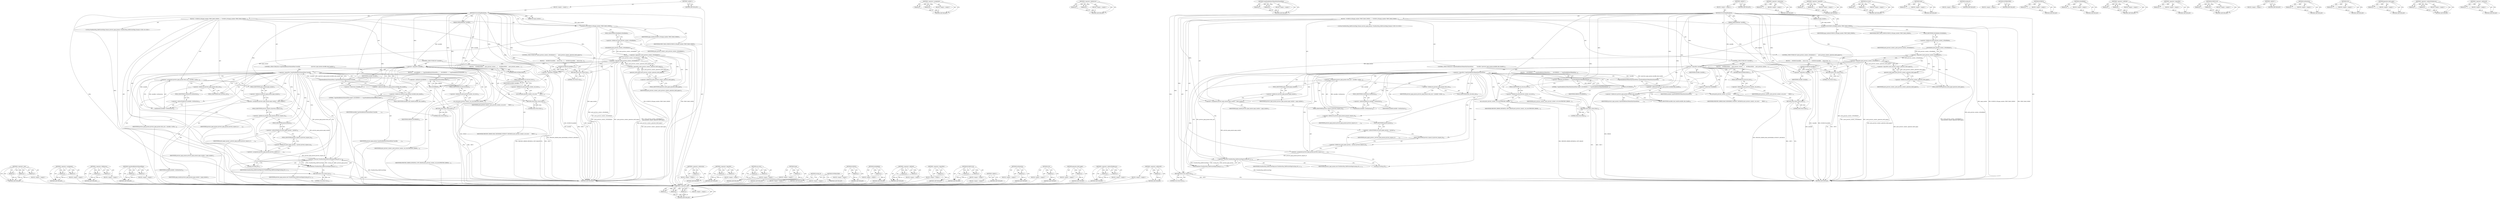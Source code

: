 digraph "&lt;operator&gt;.addressOf" {
vulnerable_202 [label=<(METHOD,&lt;operator&gt;.new)>];
vulnerable_203 [label=<(PARAM,p1)>];
vulnerable_204 [label=<(PARAM,p2)>];
vulnerable_205 [label=<(PARAM,p3)>];
vulnerable_206 [label=<(BLOCK,&lt;empty&gt;,&lt;empty&gt;)>];
vulnerable_207 [label=<(METHOD_RETURN,ANY)>];
vulnerable_184 [label=<(METHOD,&lt;operator&gt;.assignment)>];
vulnerable_185 [label=<(PARAM,p1)>];
vulnerable_186 [label=<(PARAM,p2)>];
vulnerable_187 [label=<(BLOCK,&lt;empty&gt;,&lt;empty&gt;)>];
vulnerable_188 [label=<(METHOD_RETURN,ANY)>];
vulnerable_141 [label=<(METHOD,&lt;operator&gt;.fieldAccess)>];
vulnerable_142 [label=<(PARAM,p1)>];
vulnerable_143 [label=<(PARAM,p2)>];
vulnerable_144 [label=<(BLOCK,&lt;empty&gt;,&lt;empty&gt;)>];
vulnerable_145 [label=<(METHOD_RETURN,ANY)>];
vulnerable_162 [label=<(METHOD,CopyMetafileDataToSharedMem)>];
vulnerable_163 [label=<(PARAM,p1)>];
vulnerable_164 [label=<(PARAM,p2)>];
vulnerable_165 [label=<(BLOCK,&lt;empty&gt;,&lt;empty&gt;)>];
vulnerable_166 [label=<(METHOD_RETURN,ANY)>];
vulnerable_6 [label=<(METHOD,&lt;global&gt;)<SUB>1</SUB>>];
vulnerable_7 [label=<(BLOCK,&lt;empty&gt;,&lt;empty&gt;)<SUB>1</SUB>>];
vulnerable_8 [label=<(METHOD,PreviewPageRendered)<SUB>1</SUB>>];
vulnerable_9 [label=<(PARAM,int page_number)<SUB>1</SUB>>];
vulnerable_10 [label=<(PARAM,PdfMetafileSkia* metafile)<SUB>2</SUB>>];
vulnerable_11 [label=<(BLOCK,{
  DCHECK_GE(page_number, FIRST_PAGE_INDEX);

...,{
  DCHECK_GE(page_number, FIRST_PAGE_INDEX);

...)<SUB>2</SUB>>];
vulnerable_12 [label=<(DCHECK_GE,DCHECK_GE(page_number, FIRST_PAGE_INDEX))<SUB>3</SUB>>];
vulnerable_13 [label=<(IDENTIFIER,page_number,DCHECK_GE(page_number, FIRST_PAGE_INDEX))<SUB>3</SUB>>];
vulnerable_14 [label=<(IDENTIFIER,FIRST_PAGE_INDEX,DCHECK_GE(page_number, FIRST_PAGE_INDEX))<SUB>3</SUB>>];
vulnerable_15 [label=<(CONTROL_STRUCTURE,IF,if (!print_preview_context_.IsModifiable() ||
      !print_preview_context_.generate_draft_pages()))<SUB>5</SUB>>];
vulnerable_16 [label=<(&lt;operator&gt;.logicalOr,!print_preview_context_.IsModifiable() ||
     ...)<SUB>5</SUB>>];
vulnerable_17 [label=<(&lt;operator&gt;.logicalNot,!print_preview_context_.IsModifiable())<SUB>5</SUB>>];
vulnerable_18 [label=<(IsModifiable,print_preview_context_.IsModifiable())<SUB>5</SUB>>];
vulnerable_19 [label=<(&lt;operator&gt;.fieldAccess,print_preview_context_.IsModifiable)<SUB>5</SUB>>];
vulnerable_20 [label=<(IDENTIFIER,print_preview_context_,print_preview_context_.IsModifiable())<SUB>5</SUB>>];
vulnerable_21 [label=<(FIELD_IDENTIFIER,IsModifiable,IsModifiable)<SUB>5</SUB>>];
vulnerable_22 [label=<(&lt;operator&gt;.logicalNot,!print_preview_context_.generate_draft_pages())<SUB>6</SUB>>];
vulnerable_23 [label=<(generate_draft_pages,print_preview_context_.generate_draft_pages())<SUB>6</SUB>>];
vulnerable_24 [label=<(&lt;operator&gt;.fieldAccess,print_preview_context_.generate_draft_pages)<SUB>6</SUB>>];
vulnerable_25 [label=<(IDENTIFIER,print_preview_context_,print_preview_context_.generate_draft_pages())<SUB>6</SUB>>];
vulnerable_26 [label=<(FIELD_IDENTIFIER,generate_draft_pages,generate_draft_pages)<SUB>6</SUB>>];
vulnerable_27 [label=<(BLOCK,{
    DCHECK(!metafile);
    return true;
  },{
    DCHECK(!metafile);
    return true;
  })<SUB>6</SUB>>];
vulnerable_28 [label=<(DCHECK,DCHECK(!metafile))<SUB>7</SUB>>];
vulnerable_29 [label=<(&lt;operator&gt;.logicalNot,!metafile)<SUB>7</SUB>>];
vulnerable_30 [label=<(IDENTIFIER,metafile,!metafile)<SUB>7</SUB>>];
vulnerable_31 [label=<(RETURN,return true;,return true;)<SUB>8</SUB>>];
vulnerable_32 [label=<(LITERAL,true,return true;)<SUB>8</SUB>>];
vulnerable_33 [label=<(CONTROL_STRUCTURE,IF,if (!metafile))<SUB>11</SUB>>];
vulnerable_34 [label=<(&lt;operator&gt;.logicalNot,!metafile)<SUB>11</SUB>>];
vulnerable_35 [label=<(IDENTIFIER,metafile,!metafile)<SUB>11</SUB>>];
vulnerable_36 [label=<(BLOCK,{
    NOTREACHED();
    print_preview_context_....,{
    NOTREACHED();
    print_preview_context_....)<SUB>11</SUB>>];
vulnerable_37 [label=<(NOTREACHED,NOTREACHED())<SUB>12</SUB>>];
vulnerable_38 [label=<(set_error,print_preview_context_.set_error(
        PREVI...)<SUB>13</SUB>>];
vulnerable_39 [label=<(&lt;operator&gt;.fieldAccess,print_preview_context_.set_error)<SUB>13</SUB>>];
vulnerable_40 [label=<(IDENTIFIER,print_preview_context_,print_preview_context_.set_error(
        PREVI...)<SUB>13</SUB>>];
vulnerable_41 [label=<(FIELD_IDENTIFIER,set_error,set_error)<SUB>13</SUB>>];
vulnerable_42 [label=<(IDENTIFIER,PREVIEW_ERROR_PAGE_RENDERED_WITHOUT_METAFILE,print_preview_context_.set_error(
        PREVI...)<SUB>14</SUB>>];
vulnerable_43 [label=<(RETURN,return false;,return false;)<SUB>15</SUB>>];
vulnerable_44 [label=<(LITERAL,false,return false;)<SUB>15</SUB>>];
vulnerable_45 [label="<(LOCAL,PrintHostMsg_DidPreviewPage_Params preview_page_params: PrintHostMsg_DidPreviewPage_Params)<SUB>18</SUB>>"];
vulnerable_46 [label=<(CONTROL_STRUCTURE,IF,if (!CopyMetafileDataToSharedMem(*metafile,
                                   &amp;preview_page_params.metafile_data_handle)))<SUB>19</SUB>>];
vulnerable_47 [label=<(&lt;operator&gt;.logicalNot,!CopyMetafileDataToSharedMem(*metafile,
       ...)<SUB>19</SUB>>];
vulnerable_48 [label=<(CopyMetafileDataToSharedMem,CopyMetafileDataToSharedMem(*metafile,
        ...)<SUB>19</SUB>>];
vulnerable_49 [label=<(&lt;operator&gt;.indirection,*metafile)<SUB>19</SUB>>];
vulnerable_50 [label=<(IDENTIFIER,metafile,CopyMetafileDataToSharedMem(*metafile,
        ...)<SUB>19</SUB>>];
vulnerable_51 [label=<(&lt;operator&gt;.addressOf,&amp;preview_page_params.metafile_data_handle)<SUB>20</SUB>>];
vulnerable_52 [label=<(&lt;operator&gt;.fieldAccess,preview_page_params.metafile_data_handle)<SUB>20</SUB>>];
vulnerable_53 [label=<(IDENTIFIER,preview_page_params,CopyMetafileDataToSharedMem(*metafile,
        ...)<SUB>20</SUB>>];
vulnerable_54 [label=<(FIELD_IDENTIFIER,metafile_data_handle,metafile_data_handle)<SUB>20</SUB>>];
vulnerable_55 [label=<(BLOCK,{
    LOG(ERROR) &lt;&lt; &quot;CopyMetafileDataToSharedMe...,{
    LOG(ERROR) &lt;&lt; &quot;CopyMetafileDataToSharedMe...)<SUB>20</SUB>>];
vulnerable_56 [label=<(&lt;operator&gt;.shiftLeft,LOG(ERROR) &lt;&lt; &quot;CopyMetafileDataToSharedMem failed&quot;)<SUB>21</SUB>>];
vulnerable_57 [label=<(LOG,LOG(ERROR))<SUB>21</SUB>>];
vulnerable_58 [label=<(IDENTIFIER,ERROR,LOG(ERROR))<SUB>21</SUB>>];
vulnerable_59 [label=<(LITERAL,&quot;CopyMetafileDataToSharedMem failed&quot;,LOG(ERROR) &lt;&lt; &quot;CopyMetafileDataToSharedMem failed&quot;)<SUB>21</SUB>>];
vulnerable_60 [label=<(set_error,print_preview_context_.set_error(PREVIEW_ERROR_...)<SUB>22</SUB>>];
vulnerable_61 [label=<(&lt;operator&gt;.fieldAccess,print_preview_context_.set_error)<SUB>22</SUB>>];
vulnerable_62 [label=<(IDENTIFIER,print_preview_context_,print_preview_context_.set_error(PREVIEW_ERROR_...)<SUB>22</SUB>>];
vulnerable_63 [label=<(FIELD_IDENTIFIER,set_error,set_error)<SUB>22</SUB>>];
vulnerable_64 [label=<(IDENTIFIER,PREVIEW_ERROR_METAFILE_COPY_FAILED,print_preview_context_.set_error(PREVIEW_ERROR_...)<SUB>22</SUB>>];
vulnerable_65 [label=<(RETURN,return false;,return false;)<SUB>23</SUB>>];
vulnerable_66 [label=<(LITERAL,false,return false;)<SUB>23</SUB>>];
vulnerable_67 [label=<(&lt;operator&gt;.assignment,preview_page_params.data_size = metafile-&gt;GetDa...)<SUB>26</SUB>>];
vulnerable_68 [label=<(&lt;operator&gt;.fieldAccess,preview_page_params.data_size)<SUB>26</SUB>>];
vulnerable_69 [label=<(IDENTIFIER,preview_page_params,preview_page_params.data_size = metafile-&gt;GetDa...)<SUB>26</SUB>>];
vulnerable_70 [label=<(FIELD_IDENTIFIER,data_size,data_size)<SUB>26</SUB>>];
vulnerable_71 [label=<(GetDataSize,metafile-&gt;GetDataSize())<SUB>26</SUB>>];
vulnerable_72 [label=<(&lt;operator&gt;.indirectFieldAccess,metafile-&gt;GetDataSize)<SUB>26</SUB>>];
vulnerable_73 [label=<(IDENTIFIER,metafile,metafile-&gt;GetDataSize())<SUB>26</SUB>>];
vulnerable_74 [label=<(FIELD_IDENTIFIER,GetDataSize,GetDataSize)<SUB>26</SUB>>];
vulnerable_75 [label=<(&lt;operator&gt;.assignment,preview_page_params.page_number = page_number)<SUB>27</SUB>>];
vulnerable_76 [label=<(&lt;operator&gt;.fieldAccess,preview_page_params.page_number)<SUB>27</SUB>>];
vulnerable_77 [label=<(IDENTIFIER,preview_page_params,preview_page_params.page_number = page_number)<SUB>27</SUB>>];
vulnerable_78 [label=<(FIELD_IDENTIFIER,page_number,page_number)<SUB>27</SUB>>];
vulnerable_79 [label=<(IDENTIFIER,page_number,preview_page_params.page_number = page_number)<SUB>27</SUB>>];
vulnerable_80 [label=<(&lt;operator&gt;.assignment,preview_page_params.preview_request_id =
      ...)<SUB>28</SUB>>];
vulnerable_81 [label=<(&lt;operator&gt;.fieldAccess,preview_page_params.preview_request_id)<SUB>28</SUB>>];
vulnerable_82 [label=<(IDENTIFIER,preview_page_params,preview_page_params.preview_request_id =
      ...)<SUB>28</SUB>>];
vulnerable_83 [label=<(FIELD_IDENTIFIER,preview_request_id,preview_request_id)<SUB>28</SUB>>];
vulnerable_84 [label=<(&lt;operator&gt;.fieldAccess,print_pages_params_-&gt;params.preview_request_id)<SUB>29</SUB>>];
vulnerable_85 [label=<(&lt;operator&gt;.indirectFieldAccess,print_pages_params_-&gt;params)<SUB>29</SUB>>];
vulnerable_86 [label=<(IDENTIFIER,print_pages_params_,preview_page_params.preview_request_id =
      ...)<SUB>29</SUB>>];
vulnerable_87 [label=<(FIELD_IDENTIFIER,params,params)<SUB>29</SUB>>];
vulnerable_88 [label=<(FIELD_IDENTIFIER,preview_request_id,preview_request_id)<SUB>29</SUB>>];
vulnerable_89 [label=<(Send,Send(new PrintHostMsg_DidPreviewPage(routing_id...)<SUB>31</SUB>>];
vulnerable_90 [label=<(&lt;operator&gt;.new,new PrintHostMsg_DidPreviewPage(routing_id(), p...)<SUB>31</SUB>>];
vulnerable_91 [label=<(IDENTIFIER,PrintHostMsg_DidPreviewPage,new PrintHostMsg_DidPreviewPage(routing_id(), p...)<SUB>31</SUB>>];
vulnerable_92 [label=<(routing_id,routing_id())<SUB>31</SUB>>];
vulnerable_93 [label=<(IDENTIFIER,preview_page_params,new PrintHostMsg_DidPreviewPage(routing_id(), p...)<SUB>31</SUB>>];
vulnerable_94 [label=<(RETURN,return true;,return true;)<SUB>32</SUB>>];
vulnerable_95 [label=<(LITERAL,true,return true;)<SUB>32</SUB>>];
vulnerable_96 [label=<(METHOD_RETURN,bool)<SUB>1</SUB>>];
vulnerable_98 [label=<(METHOD_RETURN,ANY)<SUB>1</SUB>>];
vulnerable_167 [label=<(METHOD,&lt;operator&gt;.indirection)>];
vulnerable_168 [label=<(PARAM,p1)>];
vulnerable_169 [label=<(BLOCK,&lt;empty&gt;,&lt;empty&gt;)>];
vulnerable_170 [label=<(METHOD_RETURN,ANY)>];
vulnerable_128 [label=<(METHOD,&lt;operator&gt;.logicalOr)>];
vulnerable_129 [label=<(PARAM,p1)>];
vulnerable_130 [label=<(PARAM,p2)>];
vulnerable_131 [label=<(BLOCK,&lt;empty&gt;,&lt;empty&gt;)>];
vulnerable_132 [label=<(METHOD_RETURN,ANY)>];
vulnerable_157 [label=<(METHOD,set_error)>];
vulnerable_158 [label=<(PARAM,p1)>];
vulnerable_159 [label=<(PARAM,p2)>];
vulnerable_160 [label=<(BLOCK,&lt;empty&gt;,&lt;empty&gt;)>];
vulnerable_161 [label=<(METHOD_RETURN,ANY)>];
vulnerable_198 [label=<(METHOD,Send)>];
vulnerable_199 [label=<(PARAM,p1)>];
vulnerable_200 [label=<(BLOCK,&lt;empty&gt;,&lt;empty&gt;)>];
vulnerable_201 [label=<(METHOD_RETURN,ANY)>];
vulnerable_208 [label=<(METHOD,routing_id)>];
vulnerable_209 [label=<(BLOCK,&lt;empty&gt;,&lt;empty&gt;)>];
vulnerable_210 [label=<(METHOD_RETURN,ANY)>];
vulnerable_154 [label=<(METHOD,NOTREACHED)>];
vulnerable_155 [label=<(BLOCK,&lt;empty&gt;,&lt;empty&gt;)>];
vulnerable_156 [label=<(METHOD_RETURN,ANY)>];
vulnerable_150 [label=<(METHOD,DCHECK)>];
vulnerable_151 [label=<(PARAM,p1)>];
vulnerable_152 [label=<(BLOCK,&lt;empty&gt;,&lt;empty&gt;)>];
vulnerable_153 [label=<(METHOD_RETURN,ANY)>];
vulnerable_137 [label=<(METHOD,IsModifiable)>];
vulnerable_138 [label=<(PARAM,p1)>];
vulnerable_139 [label=<(BLOCK,&lt;empty&gt;,&lt;empty&gt;)>];
vulnerable_140 [label=<(METHOD_RETURN,ANY)>];
vulnerable_175 [label=<(METHOD,&lt;operator&gt;.shiftLeft)>];
vulnerable_176 [label=<(PARAM,p1)>];
vulnerable_177 [label=<(PARAM,p2)>];
vulnerable_178 [label=<(BLOCK,&lt;empty&gt;,&lt;empty&gt;)>];
vulnerable_179 [label=<(METHOD_RETURN,ANY)>];
vulnerable_133 [label=<(METHOD,&lt;operator&gt;.logicalNot)>];
vulnerable_134 [label=<(PARAM,p1)>];
vulnerable_135 [label=<(BLOCK,&lt;empty&gt;,&lt;empty&gt;)>];
vulnerable_136 [label=<(METHOD_RETURN,ANY)>];
vulnerable_123 [label=<(METHOD,DCHECK_GE)>];
vulnerable_124 [label=<(PARAM,p1)>];
vulnerable_125 [label=<(PARAM,p2)>];
vulnerable_126 [label=<(BLOCK,&lt;empty&gt;,&lt;empty&gt;)>];
vulnerable_127 [label=<(METHOD_RETURN,ANY)>];
vulnerable_117 [label=<(METHOD,&lt;global&gt;)<SUB>1</SUB>>];
vulnerable_118 [label=<(BLOCK,&lt;empty&gt;,&lt;empty&gt;)>];
vulnerable_119 [label=<(METHOD_RETURN,ANY)>];
vulnerable_189 [label=<(METHOD,GetDataSize)>];
vulnerable_190 [label=<(PARAM,p1)>];
vulnerable_191 [label=<(BLOCK,&lt;empty&gt;,&lt;empty&gt;)>];
vulnerable_192 [label=<(METHOD_RETURN,ANY)>];
vulnerable_180 [label=<(METHOD,LOG)>];
vulnerable_181 [label=<(PARAM,p1)>];
vulnerable_182 [label=<(BLOCK,&lt;empty&gt;,&lt;empty&gt;)>];
vulnerable_183 [label=<(METHOD_RETURN,ANY)>];
vulnerable_146 [label=<(METHOD,generate_draft_pages)>];
vulnerable_147 [label=<(PARAM,p1)>];
vulnerable_148 [label=<(BLOCK,&lt;empty&gt;,&lt;empty&gt;)>];
vulnerable_149 [label=<(METHOD_RETURN,ANY)>];
vulnerable_193 [label=<(METHOD,&lt;operator&gt;.indirectFieldAccess)>];
vulnerable_194 [label=<(PARAM,p1)>];
vulnerable_195 [label=<(PARAM,p2)>];
vulnerable_196 [label=<(BLOCK,&lt;empty&gt;,&lt;empty&gt;)>];
vulnerable_197 [label=<(METHOD_RETURN,ANY)>];
vulnerable_171 [label=<(METHOD,&lt;operator&gt;.addressOf)>];
vulnerable_172 [label=<(PARAM,p1)>];
vulnerable_173 [label=<(BLOCK,&lt;empty&gt;,&lt;empty&gt;)>];
vulnerable_174 [label=<(METHOD_RETURN,ANY)>];
fixed_202 [label=<(METHOD,&lt;operator&gt;.new)>];
fixed_203 [label=<(PARAM,p1)>];
fixed_204 [label=<(PARAM,p2)>];
fixed_205 [label=<(PARAM,p3)>];
fixed_206 [label=<(BLOCK,&lt;empty&gt;,&lt;empty&gt;)>];
fixed_207 [label=<(METHOD_RETURN,ANY)>];
fixed_184 [label=<(METHOD,&lt;operator&gt;.assignment)>];
fixed_185 [label=<(PARAM,p1)>];
fixed_186 [label=<(PARAM,p2)>];
fixed_187 [label=<(BLOCK,&lt;empty&gt;,&lt;empty&gt;)>];
fixed_188 [label=<(METHOD_RETURN,ANY)>];
fixed_141 [label=<(METHOD,&lt;operator&gt;.fieldAccess)>];
fixed_142 [label=<(PARAM,p1)>];
fixed_143 [label=<(PARAM,p2)>];
fixed_144 [label=<(BLOCK,&lt;empty&gt;,&lt;empty&gt;)>];
fixed_145 [label=<(METHOD_RETURN,ANY)>];
fixed_162 [label=<(METHOD,CopyMetafileDataToReadOnlySharedMem)>];
fixed_163 [label=<(PARAM,p1)>];
fixed_164 [label=<(PARAM,p2)>];
fixed_165 [label=<(BLOCK,&lt;empty&gt;,&lt;empty&gt;)>];
fixed_166 [label=<(METHOD_RETURN,ANY)>];
fixed_6 [label=<(METHOD,&lt;global&gt;)<SUB>1</SUB>>];
fixed_7 [label=<(BLOCK,&lt;empty&gt;,&lt;empty&gt;)<SUB>1</SUB>>];
fixed_8 [label=<(METHOD,PreviewPageRendered)<SUB>1</SUB>>];
fixed_9 [label=<(PARAM,int page_number)<SUB>1</SUB>>];
fixed_10 [label=<(PARAM,PdfMetafileSkia* metafile)<SUB>2</SUB>>];
fixed_11 [label=<(BLOCK,{
  DCHECK_GE(page_number, FIRST_PAGE_INDEX);

...,{
  DCHECK_GE(page_number, FIRST_PAGE_INDEX);

...)<SUB>2</SUB>>];
fixed_12 [label=<(DCHECK_GE,DCHECK_GE(page_number, FIRST_PAGE_INDEX))<SUB>3</SUB>>];
fixed_13 [label=<(IDENTIFIER,page_number,DCHECK_GE(page_number, FIRST_PAGE_INDEX))<SUB>3</SUB>>];
fixed_14 [label=<(IDENTIFIER,FIRST_PAGE_INDEX,DCHECK_GE(page_number, FIRST_PAGE_INDEX))<SUB>3</SUB>>];
fixed_15 [label=<(CONTROL_STRUCTURE,IF,if (!print_preview_context_.IsModifiable() ||
      !print_preview_context_.generate_draft_pages()))<SUB>5</SUB>>];
fixed_16 [label=<(&lt;operator&gt;.logicalOr,!print_preview_context_.IsModifiable() ||
     ...)<SUB>5</SUB>>];
fixed_17 [label=<(&lt;operator&gt;.logicalNot,!print_preview_context_.IsModifiable())<SUB>5</SUB>>];
fixed_18 [label=<(IsModifiable,print_preview_context_.IsModifiable())<SUB>5</SUB>>];
fixed_19 [label=<(&lt;operator&gt;.fieldAccess,print_preview_context_.IsModifiable)<SUB>5</SUB>>];
fixed_20 [label=<(IDENTIFIER,print_preview_context_,print_preview_context_.IsModifiable())<SUB>5</SUB>>];
fixed_21 [label=<(FIELD_IDENTIFIER,IsModifiable,IsModifiable)<SUB>5</SUB>>];
fixed_22 [label=<(&lt;operator&gt;.logicalNot,!print_preview_context_.generate_draft_pages())<SUB>6</SUB>>];
fixed_23 [label=<(generate_draft_pages,print_preview_context_.generate_draft_pages())<SUB>6</SUB>>];
fixed_24 [label=<(&lt;operator&gt;.fieldAccess,print_preview_context_.generate_draft_pages)<SUB>6</SUB>>];
fixed_25 [label=<(IDENTIFIER,print_preview_context_,print_preview_context_.generate_draft_pages())<SUB>6</SUB>>];
fixed_26 [label=<(FIELD_IDENTIFIER,generate_draft_pages,generate_draft_pages)<SUB>6</SUB>>];
fixed_27 [label=<(BLOCK,{
    DCHECK(!metafile);
    return true;
  },{
    DCHECK(!metafile);
    return true;
  })<SUB>6</SUB>>];
fixed_28 [label=<(DCHECK,DCHECK(!metafile))<SUB>7</SUB>>];
fixed_29 [label=<(&lt;operator&gt;.logicalNot,!metafile)<SUB>7</SUB>>];
fixed_30 [label=<(IDENTIFIER,metafile,!metafile)<SUB>7</SUB>>];
fixed_31 [label=<(RETURN,return true;,return true;)<SUB>8</SUB>>];
fixed_32 [label=<(LITERAL,true,return true;)<SUB>8</SUB>>];
fixed_33 [label=<(CONTROL_STRUCTURE,IF,if (!metafile))<SUB>11</SUB>>];
fixed_34 [label=<(&lt;operator&gt;.logicalNot,!metafile)<SUB>11</SUB>>];
fixed_35 [label=<(IDENTIFIER,metafile,!metafile)<SUB>11</SUB>>];
fixed_36 [label=<(BLOCK,{
    NOTREACHED();
    print_preview_context_....,{
    NOTREACHED();
    print_preview_context_....)<SUB>11</SUB>>];
fixed_37 [label=<(NOTREACHED,NOTREACHED())<SUB>12</SUB>>];
fixed_38 [label=<(set_error,print_preview_context_.set_error(
        PREVI...)<SUB>13</SUB>>];
fixed_39 [label=<(&lt;operator&gt;.fieldAccess,print_preview_context_.set_error)<SUB>13</SUB>>];
fixed_40 [label=<(IDENTIFIER,print_preview_context_,print_preview_context_.set_error(
        PREVI...)<SUB>13</SUB>>];
fixed_41 [label=<(FIELD_IDENTIFIER,set_error,set_error)<SUB>13</SUB>>];
fixed_42 [label=<(IDENTIFIER,PREVIEW_ERROR_PAGE_RENDERED_WITHOUT_METAFILE,print_preview_context_.set_error(
        PREVI...)<SUB>14</SUB>>];
fixed_43 [label=<(RETURN,return false;,return false;)<SUB>15</SUB>>];
fixed_44 [label=<(LITERAL,false,return false;)<SUB>15</SUB>>];
fixed_45 [label="<(LOCAL,PrintHostMsg_DidPreviewPage_Params preview_page_params: PrintHostMsg_DidPreviewPage_Params)<SUB>18</SUB>>"];
fixed_46 [label=<(CONTROL_STRUCTURE,IF,if (!CopyMetafileDataToReadOnlySharedMem(
          *metafile, &amp;preview_page_params.metafile_data_handle)))<SUB>19</SUB>>];
fixed_47 [label=<(&lt;operator&gt;.logicalNot,!CopyMetafileDataToReadOnlySharedMem(
         ...)<SUB>19</SUB>>];
fixed_48 [label=<(CopyMetafileDataToReadOnlySharedMem,CopyMetafileDataToReadOnlySharedMem(
          ...)<SUB>19</SUB>>];
fixed_49 [label=<(&lt;operator&gt;.indirection,*metafile)<SUB>20</SUB>>];
fixed_50 [label=<(IDENTIFIER,metafile,CopyMetafileDataToReadOnlySharedMem(
          ...)<SUB>20</SUB>>];
fixed_51 [label=<(&lt;operator&gt;.addressOf,&amp;preview_page_params.metafile_data_handle)<SUB>20</SUB>>];
fixed_52 [label=<(&lt;operator&gt;.fieldAccess,preview_page_params.metafile_data_handle)<SUB>20</SUB>>];
fixed_53 [label=<(IDENTIFIER,preview_page_params,CopyMetafileDataToReadOnlySharedMem(
          ...)<SUB>20</SUB>>];
fixed_54 [label=<(FIELD_IDENTIFIER,metafile_data_handle,metafile_data_handle)<SUB>20</SUB>>];
fixed_55 [label=<(BLOCK,{
    LOG(ERROR) &lt;&lt; &quot;CopyMetafileDataToReadOnly...,{
    LOG(ERROR) &lt;&lt; &quot;CopyMetafileDataToReadOnly...)<SUB>20</SUB>>];
fixed_56 [label=<(&lt;operator&gt;.shiftLeft,LOG(ERROR) &lt;&lt; &quot;CopyMetafileDataToReadOnlyShared...)<SUB>21</SUB>>];
fixed_57 [label=<(LOG,LOG(ERROR))<SUB>21</SUB>>];
fixed_58 [label=<(IDENTIFIER,ERROR,LOG(ERROR))<SUB>21</SUB>>];
fixed_59 [label=<(LITERAL,&quot;CopyMetafileDataToReadOnlySharedMem failed&quot;,LOG(ERROR) &lt;&lt; &quot;CopyMetafileDataToReadOnlyShared...)<SUB>21</SUB>>];
fixed_60 [label=<(set_error,print_preview_context_.set_error(PREVIEW_ERROR_...)<SUB>22</SUB>>];
fixed_61 [label=<(&lt;operator&gt;.fieldAccess,print_preview_context_.set_error)<SUB>22</SUB>>];
fixed_62 [label=<(IDENTIFIER,print_preview_context_,print_preview_context_.set_error(PREVIEW_ERROR_...)<SUB>22</SUB>>];
fixed_63 [label=<(FIELD_IDENTIFIER,set_error,set_error)<SUB>22</SUB>>];
fixed_64 [label=<(IDENTIFIER,PREVIEW_ERROR_METAFILE_COPY_FAILED,print_preview_context_.set_error(PREVIEW_ERROR_...)<SUB>22</SUB>>];
fixed_65 [label=<(RETURN,return false;,return false;)<SUB>23</SUB>>];
fixed_66 [label=<(LITERAL,false,return false;)<SUB>23</SUB>>];
fixed_67 [label=<(&lt;operator&gt;.assignment,preview_page_params.data_size = metafile-&gt;GetDa...)<SUB>26</SUB>>];
fixed_68 [label=<(&lt;operator&gt;.fieldAccess,preview_page_params.data_size)<SUB>26</SUB>>];
fixed_69 [label=<(IDENTIFIER,preview_page_params,preview_page_params.data_size = metafile-&gt;GetDa...)<SUB>26</SUB>>];
fixed_70 [label=<(FIELD_IDENTIFIER,data_size,data_size)<SUB>26</SUB>>];
fixed_71 [label=<(GetDataSize,metafile-&gt;GetDataSize())<SUB>26</SUB>>];
fixed_72 [label=<(&lt;operator&gt;.indirectFieldAccess,metafile-&gt;GetDataSize)<SUB>26</SUB>>];
fixed_73 [label=<(IDENTIFIER,metafile,metafile-&gt;GetDataSize())<SUB>26</SUB>>];
fixed_74 [label=<(FIELD_IDENTIFIER,GetDataSize,GetDataSize)<SUB>26</SUB>>];
fixed_75 [label=<(&lt;operator&gt;.assignment,preview_page_params.page_number = page_number)<SUB>27</SUB>>];
fixed_76 [label=<(&lt;operator&gt;.fieldAccess,preview_page_params.page_number)<SUB>27</SUB>>];
fixed_77 [label=<(IDENTIFIER,preview_page_params,preview_page_params.page_number = page_number)<SUB>27</SUB>>];
fixed_78 [label=<(FIELD_IDENTIFIER,page_number,page_number)<SUB>27</SUB>>];
fixed_79 [label=<(IDENTIFIER,page_number,preview_page_params.page_number = page_number)<SUB>27</SUB>>];
fixed_80 [label=<(&lt;operator&gt;.assignment,preview_page_params.preview_request_id =
      ...)<SUB>28</SUB>>];
fixed_81 [label=<(&lt;operator&gt;.fieldAccess,preview_page_params.preview_request_id)<SUB>28</SUB>>];
fixed_82 [label=<(IDENTIFIER,preview_page_params,preview_page_params.preview_request_id =
      ...)<SUB>28</SUB>>];
fixed_83 [label=<(FIELD_IDENTIFIER,preview_request_id,preview_request_id)<SUB>28</SUB>>];
fixed_84 [label=<(&lt;operator&gt;.fieldAccess,print_pages_params_-&gt;params.preview_request_id)<SUB>29</SUB>>];
fixed_85 [label=<(&lt;operator&gt;.indirectFieldAccess,print_pages_params_-&gt;params)<SUB>29</SUB>>];
fixed_86 [label=<(IDENTIFIER,print_pages_params_,preview_page_params.preview_request_id =
      ...)<SUB>29</SUB>>];
fixed_87 [label=<(FIELD_IDENTIFIER,params,params)<SUB>29</SUB>>];
fixed_88 [label=<(FIELD_IDENTIFIER,preview_request_id,preview_request_id)<SUB>29</SUB>>];
fixed_89 [label=<(Send,Send(new PrintHostMsg_DidPreviewPage(routing_id...)<SUB>31</SUB>>];
fixed_90 [label=<(&lt;operator&gt;.new,new PrintHostMsg_DidPreviewPage(routing_id(), p...)<SUB>31</SUB>>];
fixed_91 [label=<(IDENTIFIER,PrintHostMsg_DidPreviewPage,new PrintHostMsg_DidPreviewPage(routing_id(), p...)<SUB>31</SUB>>];
fixed_92 [label=<(routing_id,routing_id())<SUB>31</SUB>>];
fixed_93 [label=<(IDENTIFIER,preview_page_params,new PrintHostMsg_DidPreviewPage(routing_id(), p...)<SUB>31</SUB>>];
fixed_94 [label=<(RETURN,return true;,return true;)<SUB>32</SUB>>];
fixed_95 [label=<(LITERAL,true,return true;)<SUB>32</SUB>>];
fixed_96 [label=<(METHOD_RETURN,bool)<SUB>1</SUB>>];
fixed_98 [label=<(METHOD_RETURN,ANY)<SUB>1</SUB>>];
fixed_167 [label=<(METHOD,&lt;operator&gt;.indirection)>];
fixed_168 [label=<(PARAM,p1)>];
fixed_169 [label=<(BLOCK,&lt;empty&gt;,&lt;empty&gt;)>];
fixed_170 [label=<(METHOD_RETURN,ANY)>];
fixed_128 [label=<(METHOD,&lt;operator&gt;.logicalOr)>];
fixed_129 [label=<(PARAM,p1)>];
fixed_130 [label=<(PARAM,p2)>];
fixed_131 [label=<(BLOCK,&lt;empty&gt;,&lt;empty&gt;)>];
fixed_132 [label=<(METHOD_RETURN,ANY)>];
fixed_157 [label=<(METHOD,set_error)>];
fixed_158 [label=<(PARAM,p1)>];
fixed_159 [label=<(PARAM,p2)>];
fixed_160 [label=<(BLOCK,&lt;empty&gt;,&lt;empty&gt;)>];
fixed_161 [label=<(METHOD_RETURN,ANY)>];
fixed_198 [label=<(METHOD,Send)>];
fixed_199 [label=<(PARAM,p1)>];
fixed_200 [label=<(BLOCK,&lt;empty&gt;,&lt;empty&gt;)>];
fixed_201 [label=<(METHOD_RETURN,ANY)>];
fixed_208 [label=<(METHOD,routing_id)>];
fixed_209 [label=<(BLOCK,&lt;empty&gt;,&lt;empty&gt;)>];
fixed_210 [label=<(METHOD_RETURN,ANY)>];
fixed_154 [label=<(METHOD,NOTREACHED)>];
fixed_155 [label=<(BLOCK,&lt;empty&gt;,&lt;empty&gt;)>];
fixed_156 [label=<(METHOD_RETURN,ANY)>];
fixed_150 [label=<(METHOD,DCHECK)>];
fixed_151 [label=<(PARAM,p1)>];
fixed_152 [label=<(BLOCK,&lt;empty&gt;,&lt;empty&gt;)>];
fixed_153 [label=<(METHOD_RETURN,ANY)>];
fixed_137 [label=<(METHOD,IsModifiable)>];
fixed_138 [label=<(PARAM,p1)>];
fixed_139 [label=<(BLOCK,&lt;empty&gt;,&lt;empty&gt;)>];
fixed_140 [label=<(METHOD_RETURN,ANY)>];
fixed_175 [label=<(METHOD,&lt;operator&gt;.shiftLeft)>];
fixed_176 [label=<(PARAM,p1)>];
fixed_177 [label=<(PARAM,p2)>];
fixed_178 [label=<(BLOCK,&lt;empty&gt;,&lt;empty&gt;)>];
fixed_179 [label=<(METHOD_RETURN,ANY)>];
fixed_133 [label=<(METHOD,&lt;operator&gt;.logicalNot)>];
fixed_134 [label=<(PARAM,p1)>];
fixed_135 [label=<(BLOCK,&lt;empty&gt;,&lt;empty&gt;)>];
fixed_136 [label=<(METHOD_RETURN,ANY)>];
fixed_123 [label=<(METHOD,DCHECK_GE)>];
fixed_124 [label=<(PARAM,p1)>];
fixed_125 [label=<(PARAM,p2)>];
fixed_126 [label=<(BLOCK,&lt;empty&gt;,&lt;empty&gt;)>];
fixed_127 [label=<(METHOD_RETURN,ANY)>];
fixed_117 [label=<(METHOD,&lt;global&gt;)<SUB>1</SUB>>];
fixed_118 [label=<(BLOCK,&lt;empty&gt;,&lt;empty&gt;)>];
fixed_119 [label=<(METHOD_RETURN,ANY)>];
fixed_189 [label=<(METHOD,GetDataSize)>];
fixed_190 [label=<(PARAM,p1)>];
fixed_191 [label=<(BLOCK,&lt;empty&gt;,&lt;empty&gt;)>];
fixed_192 [label=<(METHOD_RETURN,ANY)>];
fixed_180 [label=<(METHOD,LOG)>];
fixed_181 [label=<(PARAM,p1)>];
fixed_182 [label=<(BLOCK,&lt;empty&gt;,&lt;empty&gt;)>];
fixed_183 [label=<(METHOD_RETURN,ANY)>];
fixed_146 [label=<(METHOD,generate_draft_pages)>];
fixed_147 [label=<(PARAM,p1)>];
fixed_148 [label=<(BLOCK,&lt;empty&gt;,&lt;empty&gt;)>];
fixed_149 [label=<(METHOD_RETURN,ANY)>];
fixed_193 [label=<(METHOD,&lt;operator&gt;.indirectFieldAccess)>];
fixed_194 [label=<(PARAM,p1)>];
fixed_195 [label=<(PARAM,p2)>];
fixed_196 [label=<(BLOCK,&lt;empty&gt;,&lt;empty&gt;)>];
fixed_197 [label=<(METHOD_RETURN,ANY)>];
fixed_171 [label=<(METHOD,&lt;operator&gt;.addressOf)>];
fixed_172 [label=<(PARAM,p1)>];
fixed_173 [label=<(BLOCK,&lt;empty&gt;,&lt;empty&gt;)>];
fixed_174 [label=<(METHOD_RETURN,ANY)>];
vulnerable_202 -> vulnerable_203  [key=0, label="AST: "];
vulnerable_202 -> vulnerable_203  [key=1, label="DDG: "];
vulnerable_202 -> vulnerable_206  [key=0, label="AST: "];
vulnerable_202 -> vulnerable_204  [key=0, label="AST: "];
vulnerable_202 -> vulnerable_204  [key=1, label="DDG: "];
vulnerable_202 -> vulnerable_207  [key=0, label="AST: "];
vulnerable_202 -> vulnerable_207  [key=1, label="CFG: "];
vulnerable_202 -> vulnerable_205  [key=0, label="AST: "];
vulnerable_202 -> vulnerable_205  [key=1, label="DDG: "];
vulnerable_203 -> vulnerable_207  [key=0, label="DDG: p1"];
vulnerable_204 -> vulnerable_207  [key=0, label="DDG: p2"];
vulnerable_205 -> vulnerable_207  [key=0, label="DDG: p3"];
vulnerable_206 -> fixed_202  [key=0];
vulnerable_207 -> fixed_202  [key=0];
vulnerable_184 -> vulnerable_185  [key=0, label="AST: "];
vulnerable_184 -> vulnerable_185  [key=1, label="DDG: "];
vulnerable_184 -> vulnerable_187  [key=0, label="AST: "];
vulnerable_184 -> vulnerable_186  [key=0, label="AST: "];
vulnerable_184 -> vulnerable_186  [key=1, label="DDG: "];
vulnerable_184 -> vulnerable_188  [key=0, label="AST: "];
vulnerable_184 -> vulnerable_188  [key=1, label="CFG: "];
vulnerable_185 -> vulnerable_188  [key=0, label="DDG: p1"];
vulnerable_186 -> vulnerable_188  [key=0, label="DDG: p2"];
vulnerable_187 -> fixed_202  [key=0];
vulnerable_188 -> fixed_202  [key=0];
vulnerable_141 -> vulnerable_142  [key=0, label="AST: "];
vulnerable_141 -> vulnerable_142  [key=1, label="DDG: "];
vulnerable_141 -> vulnerable_144  [key=0, label="AST: "];
vulnerable_141 -> vulnerable_143  [key=0, label="AST: "];
vulnerable_141 -> vulnerable_143  [key=1, label="DDG: "];
vulnerable_141 -> vulnerable_145  [key=0, label="AST: "];
vulnerable_141 -> vulnerable_145  [key=1, label="CFG: "];
vulnerable_142 -> vulnerable_145  [key=0, label="DDG: p1"];
vulnerable_143 -> vulnerable_145  [key=0, label="DDG: p2"];
vulnerable_144 -> fixed_202  [key=0];
vulnerable_145 -> fixed_202  [key=0];
vulnerable_162 -> vulnerable_163  [key=0, label="AST: "];
vulnerable_162 -> vulnerable_163  [key=1, label="DDG: "];
vulnerable_162 -> vulnerable_165  [key=0, label="AST: "];
vulnerable_162 -> vulnerable_164  [key=0, label="AST: "];
vulnerable_162 -> vulnerable_164  [key=1, label="DDG: "];
vulnerable_162 -> vulnerable_166  [key=0, label="AST: "];
vulnerable_162 -> vulnerable_166  [key=1, label="CFG: "];
vulnerable_163 -> vulnerable_166  [key=0, label="DDG: p1"];
vulnerable_164 -> vulnerable_166  [key=0, label="DDG: p2"];
vulnerable_165 -> fixed_202  [key=0];
vulnerable_166 -> fixed_202  [key=0];
vulnerable_6 -> vulnerable_7  [key=0, label="AST: "];
vulnerable_6 -> vulnerable_98  [key=0, label="AST: "];
vulnerable_6 -> vulnerable_98  [key=1, label="CFG: "];
vulnerable_7 -> vulnerable_8  [key=0, label="AST: "];
vulnerable_8 -> vulnerable_9  [key=0, label="AST: "];
vulnerable_8 -> vulnerable_9  [key=1, label="DDG: "];
vulnerable_8 -> vulnerable_10  [key=0, label="AST: "];
vulnerable_8 -> vulnerable_10  [key=1, label="DDG: "];
vulnerable_8 -> vulnerable_11  [key=0, label="AST: "];
vulnerable_8 -> vulnerable_96  [key=0, label="AST: "];
vulnerable_8 -> vulnerable_12  [key=0, label="CFG: "];
vulnerable_8 -> vulnerable_12  [key=1, label="DDG: "];
vulnerable_8 -> vulnerable_75  [key=0, label="DDG: "];
vulnerable_8 -> vulnerable_94  [key=0, label="DDG: "];
vulnerable_8 -> vulnerable_95  [key=0, label="DDG: "];
vulnerable_8 -> vulnerable_31  [key=0, label="DDG: "];
vulnerable_8 -> vulnerable_34  [key=0, label="DDG: "];
vulnerable_8 -> vulnerable_37  [key=0, label="DDG: "];
vulnerable_8 -> vulnerable_43  [key=0, label="DDG: "];
vulnerable_8 -> vulnerable_65  [key=0, label="DDG: "];
vulnerable_8 -> vulnerable_90  [key=0, label="DDG: "];
vulnerable_8 -> vulnerable_32  [key=0, label="DDG: "];
vulnerable_8 -> vulnerable_38  [key=0, label="DDG: "];
vulnerable_8 -> vulnerable_44  [key=0, label="DDG: "];
vulnerable_8 -> vulnerable_56  [key=0, label="DDG: "];
vulnerable_8 -> vulnerable_60  [key=0, label="DDG: "];
vulnerable_8 -> vulnerable_66  [key=0, label="DDG: "];
vulnerable_8 -> vulnerable_29  [key=0, label="DDG: "];
vulnerable_8 -> vulnerable_57  [key=0, label="DDG: "];
vulnerable_9 -> vulnerable_12  [key=0, label="DDG: page_number"];
vulnerable_10 -> vulnerable_34  [key=0, label="DDG: metafile"];
vulnerable_10 -> vulnerable_29  [key=0, label="DDG: metafile"];
vulnerable_11 -> vulnerable_12  [key=0, label="AST: "];
vulnerable_11 -> vulnerable_15  [key=0, label="AST: "];
vulnerable_11 -> vulnerable_33  [key=0, label="AST: "];
vulnerable_11 -> vulnerable_45  [key=0, label="AST: "];
vulnerable_11 -> vulnerable_46  [key=0, label="AST: "];
vulnerable_11 -> vulnerable_67  [key=0, label="AST: "];
vulnerable_11 -> vulnerable_75  [key=0, label="AST: "];
vulnerable_11 -> vulnerable_80  [key=0, label="AST: "];
vulnerable_11 -> vulnerable_89  [key=0, label="AST: "];
vulnerable_11 -> vulnerable_94  [key=0, label="AST: "];
vulnerable_12 -> vulnerable_13  [key=0, label="AST: "];
vulnerable_12 -> vulnerable_14  [key=0, label="AST: "];
vulnerable_12 -> vulnerable_21  [key=0, label="CFG: "];
vulnerable_12 -> vulnerable_96  [key=0, label="DDG: page_number"];
vulnerable_12 -> vulnerable_96  [key=1, label="DDG: DCHECK_GE(page_number, FIRST_PAGE_INDEX)"];
vulnerable_12 -> vulnerable_96  [key=2, label="DDG: FIRST_PAGE_INDEX"];
vulnerable_12 -> vulnerable_75  [key=0, label="DDG: page_number"];
vulnerable_13 -> fixed_202  [key=0];
vulnerable_14 -> fixed_202  [key=0];
vulnerable_15 -> vulnerable_16  [key=0, label="AST: "];
vulnerable_15 -> vulnerable_27  [key=0, label="AST: "];
vulnerable_16 -> vulnerable_17  [key=0, label="AST: "];
vulnerable_16 -> vulnerable_22  [key=0, label="AST: "];
vulnerable_16 -> vulnerable_29  [key=0, label="CFG: "];
vulnerable_16 -> vulnerable_29  [key=1, label="CDG: "];
vulnerable_16 -> vulnerable_34  [key=0, label="CFG: "];
vulnerable_16 -> vulnerable_34  [key=1, label="CDG: "];
vulnerable_16 -> vulnerable_96  [key=0, label="DDG: !print_preview_context_.IsModifiable()"];
vulnerable_16 -> vulnerable_96  [key=1, label="DDG: !print_preview_context_.generate_draft_pages()"];
vulnerable_16 -> vulnerable_96  [key=2, label="DDG: !print_preview_context_.IsModifiable() ||
      !print_preview_context_.generate_draft_pages()"];
vulnerable_16 -> vulnerable_28  [key=0, label="CDG: "];
vulnerable_16 -> vulnerable_31  [key=0, label="CDG: "];
vulnerable_17 -> vulnerable_18  [key=0, label="AST: "];
vulnerable_17 -> vulnerable_16  [key=0, label="CFG: "];
vulnerable_17 -> vulnerable_16  [key=1, label="DDG: print_preview_context_.IsModifiable()"];
vulnerable_17 -> vulnerable_26  [key=0, label="CFG: "];
vulnerable_17 -> vulnerable_26  [key=1, label="CDG: "];
vulnerable_17 -> vulnerable_96  [key=0, label="DDG: print_preview_context_.IsModifiable()"];
vulnerable_17 -> vulnerable_22  [key=0, label="CDG: "];
vulnerable_17 -> vulnerable_24  [key=0, label="CDG: "];
vulnerable_17 -> vulnerable_23  [key=0, label="CDG: "];
vulnerable_18 -> vulnerable_19  [key=0, label="AST: "];
vulnerable_18 -> vulnerable_17  [key=0, label="CFG: "];
vulnerable_18 -> vulnerable_17  [key=1, label="DDG: print_preview_context_.IsModifiable"];
vulnerable_18 -> vulnerable_96  [key=0, label="DDG: print_preview_context_.IsModifiable"];
vulnerable_19 -> vulnerable_20  [key=0, label="AST: "];
vulnerable_19 -> vulnerable_21  [key=0, label="AST: "];
vulnerable_19 -> vulnerable_18  [key=0, label="CFG: "];
vulnerable_20 -> fixed_202  [key=0];
vulnerable_21 -> vulnerable_19  [key=0, label="CFG: "];
vulnerable_22 -> vulnerable_23  [key=0, label="AST: "];
vulnerable_22 -> vulnerable_16  [key=0, label="CFG: "];
vulnerable_22 -> vulnerable_16  [key=1, label="DDG: print_preview_context_.generate_draft_pages()"];
vulnerable_22 -> vulnerable_96  [key=0, label="DDG: print_preview_context_.generate_draft_pages()"];
vulnerable_23 -> vulnerable_24  [key=0, label="AST: "];
vulnerable_23 -> vulnerable_22  [key=0, label="CFG: "];
vulnerable_23 -> vulnerable_22  [key=1, label="DDG: print_preview_context_.generate_draft_pages"];
vulnerable_23 -> vulnerable_96  [key=0, label="DDG: print_preview_context_.generate_draft_pages"];
vulnerable_24 -> vulnerable_25  [key=0, label="AST: "];
vulnerable_24 -> vulnerable_26  [key=0, label="AST: "];
vulnerable_24 -> vulnerable_23  [key=0, label="CFG: "];
vulnerable_25 -> fixed_202  [key=0];
vulnerable_26 -> vulnerable_24  [key=0, label="CFG: "];
vulnerable_27 -> vulnerable_28  [key=0, label="AST: "];
vulnerable_27 -> vulnerable_31  [key=0, label="AST: "];
vulnerable_28 -> vulnerable_29  [key=0, label="AST: "];
vulnerable_28 -> vulnerable_31  [key=0, label="CFG: "];
vulnerable_28 -> vulnerable_96  [key=0, label="DDG: !metafile"];
vulnerable_28 -> vulnerable_96  [key=1, label="DDG: DCHECK(!metafile)"];
vulnerable_29 -> vulnerable_30  [key=0, label="AST: "];
vulnerable_29 -> vulnerable_28  [key=0, label="CFG: "];
vulnerable_29 -> vulnerable_28  [key=1, label="DDG: metafile"];
vulnerable_29 -> vulnerable_96  [key=0, label="DDG: metafile"];
vulnerable_30 -> fixed_202  [key=0];
vulnerable_31 -> vulnerable_32  [key=0, label="AST: "];
vulnerable_31 -> vulnerable_96  [key=0, label="CFG: "];
vulnerable_31 -> vulnerable_96  [key=1, label="DDG: &lt;RET&gt;"];
vulnerable_32 -> vulnerable_31  [key=0, label="DDG: true"];
vulnerable_33 -> vulnerable_34  [key=0, label="AST: "];
vulnerable_33 -> vulnerable_36  [key=0, label="AST: "];
vulnerable_34 -> vulnerable_35  [key=0, label="AST: "];
vulnerable_34 -> vulnerable_37  [key=0, label="CFG: "];
vulnerable_34 -> vulnerable_37  [key=1, label="CDG: "];
vulnerable_34 -> vulnerable_49  [key=0, label="CFG: "];
vulnerable_34 -> vulnerable_49  [key=1, label="CDG: "];
vulnerable_34 -> vulnerable_71  [key=0, label="DDG: metafile"];
vulnerable_34 -> vulnerable_47  [key=0, label="CDG: "];
vulnerable_34 -> vulnerable_48  [key=0, label="CDG: "];
vulnerable_34 -> vulnerable_51  [key=0, label="CDG: "];
vulnerable_34 -> vulnerable_52  [key=0, label="CDG: "];
vulnerable_34 -> vulnerable_38  [key=0, label="CDG: "];
vulnerable_34 -> vulnerable_54  [key=0, label="CDG: "];
vulnerable_34 -> vulnerable_43  [key=0, label="CDG: "];
vulnerable_34 -> vulnerable_41  [key=0, label="CDG: "];
vulnerable_34 -> vulnerable_39  [key=0, label="CDG: "];
vulnerable_35 -> fixed_202  [key=0];
vulnerable_36 -> vulnerable_37  [key=0, label="AST: "];
vulnerable_36 -> vulnerable_38  [key=0, label="AST: "];
vulnerable_36 -> vulnerable_43  [key=0, label="AST: "];
vulnerable_37 -> vulnerable_41  [key=0, label="CFG: "];
vulnerable_38 -> vulnerable_39  [key=0, label="AST: "];
vulnerable_38 -> vulnerable_42  [key=0, label="AST: "];
vulnerable_38 -> vulnerable_43  [key=0, label="CFG: "];
vulnerable_38 -> vulnerable_96  [key=0, label="DDG: PREVIEW_ERROR_PAGE_RENDERED_WITHOUT_METAFILE"];
vulnerable_39 -> vulnerable_40  [key=0, label="AST: "];
vulnerable_39 -> vulnerable_41  [key=0, label="AST: "];
vulnerable_39 -> vulnerable_38  [key=0, label="CFG: "];
vulnerable_40 -> fixed_202  [key=0];
vulnerable_41 -> vulnerable_39  [key=0, label="CFG: "];
vulnerable_42 -> fixed_202  [key=0];
vulnerable_43 -> vulnerable_44  [key=0, label="AST: "];
vulnerable_43 -> vulnerable_96  [key=0, label="CFG: "];
vulnerable_43 -> vulnerable_96  [key=1, label="DDG: &lt;RET&gt;"];
vulnerable_44 -> vulnerable_43  [key=0, label="DDG: false"];
vulnerable_45 -> fixed_202  [key=0];
vulnerable_46 -> vulnerable_47  [key=0, label="AST: "];
vulnerable_46 -> vulnerable_55  [key=0, label="AST: "];
vulnerable_47 -> vulnerable_48  [key=0, label="AST: "];
vulnerable_47 -> vulnerable_57  [key=0, label="CFG: "];
vulnerable_47 -> vulnerable_57  [key=1, label="CDG: "];
vulnerable_47 -> vulnerable_70  [key=0, label="CFG: "];
vulnerable_47 -> vulnerable_70  [key=1, label="CDG: "];
vulnerable_47 -> vulnerable_94  [key=0, label="CDG: "];
vulnerable_47 -> vulnerable_68  [key=0, label="CDG: "];
vulnerable_47 -> vulnerable_60  [key=0, label="CDG: "];
vulnerable_47 -> vulnerable_89  [key=0, label="CDG: "];
vulnerable_47 -> vulnerable_75  [key=0, label="CDG: "];
vulnerable_47 -> vulnerable_81  [key=0, label="CDG: "];
vulnerable_47 -> vulnerable_84  [key=0, label="CDG: "];
vulnerable_47 -> vulnerable_85  [key=0, label="CDG: "];
vulnerable_47 -> vulnerable_72  [key=0, label="CDG: "];
vulnerable_47 -> vulnerable_56  [key=0, label="CDG: "];
vulnerable_47 -> vulnerable_67  [key=0, label="CDG: "];
vulnerable_47 -> vulnerable_74  [key=0, label="CDG: "];
vulnerable_47 -> vulnerable_92  [key=0, label="CDG: "];
vulnerable_47 -> vulnerable_76  [key=0, label="CDG: "];
vulnerable_47 -> vulnerable_65  [key=0, label="CDG: "];
vulnerable_47 -> vulnerable_87  [key=0, label="CDG: "];
vulnerable_47 -> vulnerable_90  [key=0, label="CDG: "];
vulnerable_47 -> vulnerable_80  [key=0, label="CDG: "];
vulnerable_47 -> vulnerable_61  [key=0, label="CDG: "];
vulnerable_47 -> vulnerable_83  [key=0, label="CDG: "];
vulnerable_47 -> vulnerable_71  [key=0, label="CDG: "];
vulnerable_47 -> vulnerable_88  [key=0, label="CDG: "];
vulnerable_47 -> vulnerable_63  [key=0, label="CDG: "];
vulnerable_47 -> vulnerable_78  [key=0, label="CDG: "];
vulnerable_48 -> vulnerable_49  [key=0, label="AST: "];
vulnerable_48 -> vulnerable_51  [key=0, label="AST: "];
vulnerable_48 -> vulnerable_47  [key=0, label="CFG: "];
vulnerable_48 -> vulnerable_47  [key=1, label="DDG: *metafile"];
vulnerable_48 -> vulnerable_47  [key=2, label="DDG: &amp;preview_page_params.metafile_data_handle"];
vulnerable_49 -> vulnerable_50  [key=0, label="AST: "];
vulnerable_49 -> vulnerable_54  [key=0, label="CFG: "];
vulnerable_50 -> fixed_202  [key=0];
vulnerable_51 -> vulnerable_52  [key=0, label="AST: "];
vulnerable_51 -> vulnerable_48  [key=0, label="CFG: "];
vulnerable_52 -> vulnerable_53  [key=0, label="AST: "];
vulnerable_52 -> vulnerable_54  [key=0, label="AST: "];
vulnerable_52 -> vulnerable_51  [key=0, label="CFG: "];
vulnerable_53 -> fixed_202  [key=0];
vulnerable_54 -> vulnerable_52  [key=0, label="CFG: "];
vulnerable_55 -> vulnerable_56  [key=0, label="AST: "];
vulnerable_55 -> vulnerable_60  [key=0, label="AST: "];
vulnerable_55 -> vulnerable_65  [key=0, label="AST: "];
vulnerable_56 -> vulnerable_57  [key=0, label="AST: "];
vulnerable_56 -> vulnerable_59  [key=0, label="AST: "];
vulnerable_56 -> vulnerable_63  [key=0, label="CFG: "];
vulnerable_57 -> vulnerable_58  [key=0, label="AST: "];
vulnerable_57 -> vulnerable_56  [key=0, label="CFG: "];
vulnerable_57 -> vulnerable_56  [key=1, label="DDG: ERROR"];
vulnerable_57 -> vulnerable_96  [key=0, label="DDG: ERROR"];
vulnerable_58 -> fixed_202  [key=0];
vulnerable_59 -> fixed_202  [key=0];
vulnerable_60 -> vulnerable_61  [key=0, label="AST: "];
vulnerable_60 -> vulnerable_64  [key=0, label="AST: "];
vulnerable_60 -> vulnerable_65  [key=0, label="CFG: "];
vulnerable_60 -> vulnerable_96  [key=0, label="DDG: PREVIEW_ERROR_METAFILE_COPY_FAILED"];
vulnerable_61 -> vulnerable_62  [key=0, label="AST: "];
vulnerable_61 -> vulnerable_63  [key=0, label="AST: "];
vulnerable_61 -> vulnerable_60  [key=0, label="CFG: "];
vulnerable_62 -> fixed_202  [key=0];
vulnerable_63 -> vulnerable_61  [key=0, label="CFG: "];
vulnerable_64 -> fixed_202  [key=0];
vulnerable_65 -> vulnerable_66  [key=0, label="AST: "];
vulnerable_65 -> vulnerable_96  [key=0, label="CFG: "];
vulnerable_65 -> vulnerable_96  [key=1, label="DDG: &lt;RET&gt;"];
vulnerable_66 -> vulnerable_65  [key=0, label="DDG: false"];
vulnerable_67 -> vulnerable_68  [key=0, label="AST: "];
vulnerable_67 -> vulnerable_71  [key=0, label="AST: "];
vulnerable_67 -> vulnerable_78  [key=0, label="CFG: "];
vulnerable_67 -> vulnerable_90  [key=0, label="DDG: preview_page_params.data_size"];
vulnerable_68 -> vulnerable_69  [key=0, label="AST: "];
vulnerable_68 -> vulnerable_70  [key=0, label="AST: "];
vulnerable_68 -> vulnerable_74  [key=0, label="CFG: "];
vulnerable_69 -> fixed_202  [key=0];
vulnerable_70 -> vulnerable_68  [key=0, label="CFG: "];
vulnerable_71 -> vulnerable_72  [key=0, label="AST: "];
vulnerable_71 -> vulnerable_67  [key=0, label="CFG: "];
vulnerable_71 -> vulnerable_67  [key=1, label="DDG: metafile-&gt;GetDataSize"];
vulnerable_72 -> vulnerable_73  [key=0, label="AST: "];
vulnerable_72 -> vulnerable_74  [key=0, label="AST: "];
vulnerable_72 -> vulnerable_71  [key=0, label="CFG: "];
vulnerable_73 -> fixed_202  [key=0];
vulnerable_74 -> vulnerable_72  [key=0, label="CFG: "];
vulnerable_75 -> vulnerable_76  [key=0, label="AST: "];
vulnerable_75 -> vulnerable_79  [key=0, label="AST: "];
vulnerable_75 -> vulnerable_83  [key=0, label="CFG: "];
vulnerable_75 -> vulnerable_90  [key=0, label="DDG: preview_page_params.page_number"];
vulnerable_76 -> vulnerable_77  [key=0, label="AST: "];
vulnerable_76 -> vulnerable_78  [key=0, label="AST: "];
vulnerable_76 -> vulnerable_75  [key=0, label="CFG: "];
vulnerable_77 -> fixed_202  [key=0];
vulnerable_78 -> vulnerable_76  [key=0, label="CFG: "];
vulnerable_79 -> fixed_202  [key=0];
vulnerable_80 -> vulnerable_81  [key=0, label="AST: "];
vulnerable_80 -> vulnerable_84  [key=0, label="AST: "];
vulnerable_80 -> vulnerable_92  [key=0, label="CFG: "];
vulnerable_80 -> vulnerable_90  [key=0, label="DDG: preview_page_params.preview_request_id"];
vulnerable_81 -> vulnerable_82  [key=0, label="AST: "];
vulnerable_81 -> vulnerable_83  [key=0, label="AST: "];
vulnerable_81 -> vulnerable_87  [key=0, label="CFG: "];
vulnerable_82 -> fixed_202  [key=0];
vulnerable_83 -> vulnerable_81  [key=0, label="CFG: "];
vulnerable_84 -> vulnerable_85  [key=0, label="AST: "];
vulnerable_84 -> vulnerable_88  [key=0, label="AST: "];
vulnerable_84 -> vulnerable_80  [key=0, label="CFG: "];
vulnerable_85 -> vulnerable_86  [key=0, label="AST: "];
vulnerable_85 -> vulnerable_87  [key=0, label="AST: "];
vulnerable_85 -> vulnerable_88  [key=0, label="CFG: "];
vulnerable_86 -> fixed_202  [key=0];
vulnerable_87 -> vulnerable_85  [key=0, label="CFG: "];
vulnerable_88 -> vulnerable_84  [key=0, label="CFG: "];
vulnerable_89 -> vulnerable_90  [key=0, label="AST: "];
vulnerable_89 -> vulnerable_94  [key=0, label="CFG: "];
vulnerable_90 -> vulnerable_91  [key=0, label="AST: "];
vulnerable_90 -> vulnerable_92  [key=0, label="AST: "];
vulnerable_90 -> vulnerable_93  [key=0, label="AST: "];
vulnerable_90 -> vulnerable_89  [key=0, label="CFG: "];
vulnerable_90 -> vulnerable_89  [key=1, label="DDG: PrintHostMsg_DidPreviewPage"];
vulnerable_90 -> vulnerable_89  [key=2, label="DDG: routing_id()"];
vulnerable_90 -> vulnerable_89  [key=3, label="DDG: preview_page_params"];
vulnerable_90 -> vulnerable_96  [key=0, label="DDG: PrintHostMsg_DidPreviewPage"];
vulnerable_91 -> fixed_202  [key=0];
vulnerable_92 -> vulnerable_90  [key=0, label="CFG: "];
vulnerable_93 -> fixed_202  [key=0];
vulnerable_94 -> vulnerable_95  [key=0, label="AST: "];
vulnerable_94 -> vulnerable_96  [key=0, label="CFG: "];
vulnerable_94 -> vulnerable_96  [key=1, label="DDG: &lt;RET&gt;"];
vulnerable_95 -> vulnerable_94  [key=0, label="DDG: true"];
vulnerable_96 -> fixed_202  [key=0];
vulnerable_98 -> fixed_202  [key=0];
vulnerable_167 -> vulnerable_168  [key=0, label="AST: "];
vulnerable_167 -> vulnerable_168  [key=1, label="DDG: "];
vulnerable_167 -> vulnerable_169  [key=0, label="AST: "];
vulnerable_167 -> vulnerable_170  [key=0, label="AST: "];
vulnerable_167 -> vulnerable_170  [key=1, label="CFG: "];
vulnerable_168 -> vulnerable_170  [key=0, label="DDG: p1"];
vulnerable_169 -> fixed_202  [key=0];
vulnerable_170 -> fixed_202  [key=0];
vulnerable_128 -> vulnerable_129  [key=0, label="AST: "];
vulnerable_128 -> vulnerable_129  [key=1, label="DDG: "];
vulnerable_128 -> vulnerable_131  [key=0, label="AST: "];
vulnerable_128 -> vulnerable_130  [key=0, label="AST: "];
vulnerable_128 -> vulnerable_130  [key=1, label="DDG: "];
vulnerable_128 -> vulnerable_132  [key=0, label="AST: "];
vulnerable_128 -> vulnerable_132  [key=1, label="CFG: "];
vulnerable_129 -> vulnerable_132  [key=0, label="DDG: p1"];
vulnerable_130 -> vulnerable_132  [key=0, label="DDG: p2"];
vulnerable_131 -> fixed_202  [key=0];
vulnerable_132 -> fixed_202  [key=0];
vulnerable_157 -> vulnerable_158  [key=0, label="AST: "];
vulnerable_157 -> vulnerable_158  [key=1, label="DDG: "];
vulnerable_157 -> vulnerable_160  [key=0, label="AST: "];
vulnerable_157 -> vulnerable_159  [key=0, label="AST: "];
vulnerable_157 -> vulnerable_159  [key=1, label="DDG: "];
vulnerable_157 -> vulnerable_161  [key=0, label="AST: "];
vulnerable_157 -> vulnerable_161  [key=1, label="CFG: "];
vulnerable_158 -> vulnerable_161  [key=0, label="DDG: p1"];
vulnerable_159 -> vulnerable_161  [key=0, label="DDG: p2"];
vulnerable_160 -> fixed_202  [key=0];
vulnerable_161 -> fixed_202  [key=0];
vulnerable_198 -> vulnerable_199  [key=0, label="AST: "];
vulnerable_198 -> vulnerable_199  [key=1, label="DDG: "];
vulnerable_198 -> vulnerable_200  [key=0, label="AST: "];
vulnerable_198 -> vulnerable_201  [key=0, label="AST: "];
vulnerable_198 -> vulnerable_201  [key=1, label="CFG: "];
vulnerable_199 -> vulnerable_201  [key=0, label="DDG: p1"];
vulnerable_200 -> fixed_202  [key=0];
vulnerable_201 -> fixed_202  [key=0];
vulnerable_208 -> vulnerable_209  [key=0, label="AST: "];
vulnerable_208 -> vulnerable_210  [key=0, label="AST: "];
vulnerable_208 -> vulnerable_210  [key=1, label="CFG: "];
vulnerable_209 -> fixed_202  [key=0];
vulnerable_210 -> fixed_202  [key=0];
vulnerable_154 -> vulnerable_155  [key=0, label="AST: "];
vulnerable_154 -> vulnerable_156  [key=0, label="AST: "];
vulnerable_154 -> vulnerable_156  [key=1, label="CFG: "];
vulnerable_155 -> fixed_202  [key=0];
vulnerable_156 -> fixed_202  [key=0];
vulnerable_150 -> vulnerable_151  [key=0, label="AST: "];
vulnerable_150 -> vulnerable_151  [key=1, label="DDG: "];
vulnerable_150 -> vulnerable_152  [key=0, label="AST: "];
vulnerable_150 -> vulnerable_153  [key=0, label="AST: "];
vulnerable_150 -> vulnerable_153  [key=1, label="CFG: "];
vulnerable_151 -> vulnerable_153  [key=0, label="DDG: p1"];
vulnerable_152 -> fixed_202  [key=0];
vulnerable_153 -> fixed_202  [key=0];
vulnerable_137 -> vulnerable_138  [key=0, label="AST: "];
vulnerable_137 -> vulnerable_138  [key=1, label="DDG: "];
vulnerable_137 -> vulnerable_139  [key=0, label="AST: "];
vulnerable_137 -> vulnerable_140  [key=0, label="AST: "];
vulnerable_137 -> vulnerable_140  [key=1, label="CFG: "];
vulnerable_138 -> vulnerable_140  [key=0, label="DDG: p1"];
vulnerable_139 -> fixed_202  [key=0];
vulnerable_140 -> fixed_202  [key=0];
vulnerable_175 -> vulnerable_176  [key=0, label="AST: "];
vulnerable_175 -> vulnerable_176  [key=1, label="DDG: "];
vulnerable_175 -> vulnerable_178  [key=0, label="AST: "];
vulnerable_175 -> vulnerable_177  [key=0, label="AST: "];
vulnerable_175 -> vulnerable_177  [key=1, label="DDG: "];
vulnerable_175 -> vulnerable_179  [key=0, label="AST: "];
vulnerable_175 -> vulnerable_179  [key=1, label="CFG: "];
vulnerable_176 -> vulnerable_179  [key=0, label="DDG: p1"];
vulnerable_177 -> vulnerable_179  [key=0, label="DDG: p2"];
vulnerable_178 -> fixed_202  [key=0];
vulnerable_179 -> fixed_202  [key=0];
vulnerable_133 -> vulnerable_134  [key=0, label="AST: "];
vulnerable_133 -> vulnerable_134  [key=1, label="DDG: "];
vulnerable_133 -> vulnerable_135  [key=0, label="AST: "];
vulnerable_133 -> vulnerable_136  [key=0, label="AST: "];
vulnerable_133 -> vulnerable_136  [key=1, label="CFG: "];
vulnerable_134 -> vulnerable_136  [key=0, label="DDG: p1"];
vulnerable_135 -> fixed_202  [key=0];
vulnerable_136 -> fixed_202  [key=0];
vulnerable_123 -> vulnerable_124  [key=0, label="AST: "];
vulnerable_123 -> vulnerable_124  [key=1, label="DDG: "];
vulnerable_123 -> vulnerable_126  [key=0, label="AST: "];
vulnerable_123 -> vulnerable_125  [key=0, label="AST: "];
vulnerable_123 -> vulnerable_125  [key=1, label="DDG: "];
vulnerable_123 -> vulnerable_127  [key=0, label="AST: "];
vulnerable_123 -> vulnerable_127  [key=1, label="CFG: "];
vulnerable_124 -> vulnerable_127  [key=0, label="DDG: p1"];
vulnerable_125 -> vulnerable_127  [key=0, label="DDG: p2"];
vulnerable_126 -> fixed_202  [key=0];
vulnerable_127 -> fixed_202  [key=0];
vulnerable_117 -> vulnerable_118  [key=0, label="AST: "];
vulnerable_117 -> vulnerable_119  [key=0, label="AST: "];
vulnerable_117 -> vulnerable_119  [key=1, label="CFG: "];
vulnerable_118 -> fixed_202  [key=0];
vulnerable_119 -> fixed_202  [key=0];
vulnerable_189 -> vulnerable_190  [key=0, label="AST: "];
vulnerable_189 -> vulnerable_190  [key=1, label="DDG: "];
vulnerable_189 -> vulnerable_191  [key=0, label="AST: "];
vulnerable_189 -> vulnerable_192  [key=0, label="AST: "];
vulnerable_189 -> vulnerable_192  [key=1, label="CFG: "];
vulnerable_190 -> vulnerable_192  [key=0, label="DDG: p1"];
vulnerable_191 -> fixed_202  [key=0];
vulnerable_192 -> fixed_202  [key=0];
vulnerable_180 -> vulnerable_181  [key=0, label="AST: "];
vulnerable_180 -> vulnerable_181  [key=1, label="DDG: "];
vulnerable_180 -> vulnerable_182  [key=0, label="AST: "];
vulnerable_180 -> vulnerable_183  [key=0, label="AST: "];
vulnerable_180 -> vulnerable_183  [key=1, label="CFG: "];
vulnerable_181 -> vulnerable_183  [key=0, label="DDG: p1"];
vulnerable_182 -> fixed_202  [key=0];
vulnerable_183 -> fixed_202  [key=0];
vulnerable_146 -> vulnerable_147  [key=0, label="AST: "];
vulnerable_146 -> vulnerable_147  [key=1, label="DDG: "];
vulnerable_146 -> vulnerable_148  [key=0, label="AST: "];
vulnerable_146 -> vulnerable_149  [key=0, label="AST: "];
vulnerable_146 -> vulnerable_149  [key=1, label="CFG: "];
vulnerable_147 -> vulnerable_149  [key=0, label="DDG: p1"];
vulnerable_148 -> fixed_202  [key=0];
vulnerable_149 -> fixed_202  [key=0];
vulnerable_193 -> vulnerable_194  [key=0, label="AST: "];
vulnerable_193 -> vulnerable_194  [key=1, label="DDG: "];
vulnerable_193 -> vulnerable_196  [key=0, label="AST: "];
vulnerable_193 -> vulnerable_195  [key=0, label="AST: "];
vulnerable_193 -> vulnerable_195  [key=1, label="DDG: "];
vulnerable_193 -> vulnerable_197  [key=0, label="AST: "];
vulnerable_193 -> vulnerable_197  [key=1, label="CFG: "];
vulnerable_194 -> vulnerable_197  [key=0, label="DDG: p1"];
vulnerable_195 -> vulnerable_197  [key=0, label="DDG: p2"];
vulnerable_196 -> fixed_202  [key=0];
vulnerable_197 -> fixed_202  [key=0];
vulnerable_171 -> vulnerable_172  [key=0, label="AST: "];
vulnerable_171 -> vulnerable_172  [key=1, label="DDG: "];
vulnerable_171 -> vulnerable_173  [key=0, label="AST: "];
vulnerable_171 -> vulnerable_174  [key=0, label="AST: "];
vulnerable_171 -> vulnerable_174  [key=1, label="CFG: "];
vulnerable_172 -> vulnerable_174  [key=0, label="DDG: p1"];
vulnerable_173 -> fixed_202  [key=0];
vulnerable_174 -> fixed_202  [key=0];
fixed_202 -> fixed_203  [key=0, label="AST: "];
fixed_202 -> fixed_203  [key=1, label="DDG: "];
fixed_202 -> fixed_206  [key=0, label="AST: "];
fixed_202 -> fixed_204  [key=0, label="AST: "];
fixed_202 -> fixed_204  [key=1, label="DDG: "];
fixed_202 -> fixed_207  [key=0, label="AST: "];
fixed_202 -> fixed_207  [key=1, label="CFG: "];
fixed_202 -> fixed_205  [key=0, label="AST: "];
fixed_202 -> fixed_205  [key=1, label="DDG: "];
fixed_203 -> fixed_207  [key=0, label="DDG: p1"];
fixed_204 -> fixed_207  [key=0, label="DDG: p2"];
fixed_205 -> fixed_207  [key=0, label="DDG: p3"];
fixed_184 -> fixed_185  [key=0, label="AST: "];
fixed_184 -> fixed_185  [key=1, label="DDG: "];
fixed_184 -> fixed_187  [key=0, label="AST: "];
fixed_184 -> fixed_186  [key=0, label="AST: "];
fixed_184 -> fixed_186  [key=1, label="DDG: "];
fixed_184 -> fixed_188  [key=0, label="AST: "];
fixed_184 -> fixed_188  [key=1, label="CFG: "];
fixed_185 -> fixed_188  [key=0, label="DDG: p1"];
fixed_186 -> fixed_188  [key=0, label="DDG: p2"];
fixed_141 -> fixed_142  [key=0, label="AST: "];
fixed_141 -> fixed_142  [key=1, label="DDG: "];
fixed_141 -> fixed_144  [key=0, label="AST: "];
fixed_141 -> fixed_143  [key=0, label="AST: "];
fixed_141 -> fixed_143  [key=1, label="DDG: "];
fixed_141 -> fixed_145  [key=0, label="AST: "];
fixed_141 -> fixed_145  [key=1, label="CFG: "];
fixed_142 -> fixed_145  [key=0, label="DDG: p1"];
fixed_143 -> fixed_145  [key=0, label="DDG: p2"];
fixed_162 -> fixed_163  [key=0, label="AST: "];
fixed_162 -> fixed_163  [key=1, label="DDG: "];
fixed_162 -> fixed_165  [key=0, label="AST: "];
fixed_162 -> fixed_164  [key=0, label="AST: "];
fixed_162 -> fixed_164  [key=1, label="DDG: "];
fixed_162 -> fixed_166  [key=0, label="AST: "];
fixed_162 -> fixed_166  [key=1, label="CFG: "];
fixed_163 -> fixed_166  [key=0, label="DDG: p1"];
fixed_164 -> fixed_166  [key=0, label="DDG: p2"];
fixed_6 -> fixed_7  [key=0, label="AST: "];
fixed_6 -> fixed_98  [key=0, label="AST: "];
fixed_6 -> fixed_98  [key=1, label="CFG: "];
fixed_7 -> fixed_8  [key=0, label="AST: "];
fixed_8 -> fixed_9  [key=0, label="AST: "];
fixed_8 -> fixed_9  [key=1, label="DDG: "];
fixed_8 -> fixed_10  [key=0, label="AST: "];
fixed_8 -> fixed_10  [key=1, label="DDG: "];
fixed_8 -> fixed_11  [key=0, label="AST: "];
fixed_8 -> fixed_96  [key=0, label="AST: "];
fixed_8 -> fixed_12  [key=0, label="CFG: "];
fixed_8 -> fixed_12  [key=1, label="DDG: "];
fixed_8 -> fixed_75  [key=0, label="DDG: "];
fixed_8 -> fixed_94  [key=0, label="DDG: "];
fixed_8 -> fixed_95  [key=0, label="DDG: "];
fixed_8 -> fixed_31  [key=0, label="DDG: "];
fixed_8 -> fixed_34  [key=0, label="DDG: "];
fixed_8 -> fixed_37  [key=0, label="DDG: "];
fixed_8 -> fixed_43  [key=0, label="DDG: "];
fixed_8 -> fixed_65  [key=0, label="DDG: "];
fixed_8 -> fixed_90  [key=0, label="DDG: "];
fixed_8 -> fixed_32  [key=0, label="DDG: "];
fixed_8 -> fixed_38  [key=0, label="DDG: "];
fixed_8 -> fixed_44  [key=0, label="DDG: "];
fixed_8 -> fixed_56  [key=0, label="DDG: "];
fixed_8 -> fixed_60  [key=0, label="DDG: "];
fixed_8 -> fixed_66  [key=0, label="DDG: "];
fixed_8 -> fixed_29  [key=0, label="DDG: "];
fixed_8 -> fixed_57  [key=0, label="DDG: "];
fixed_9 -> fixed_12  [key=0, label="DDG: page_number"];
fixed_10 -> fixed_34  [key=0, label="DDG: metafile"];
fixed_10 -> fixed_29  [key=0, label="DDG: metafile"];
fixed_11 -> fixed_12  [key=0, label="AST: "];
fixed_11 -> fixed_15  [key=0, label="AST: "];
fixed_11 -> fixed_33  [key=0, label="AST: "];
fixed_11 -> fixed_45  [key=0, label="AST: "];
fixed_11 -> fixed_46  [key=0, label="AST: "];
fixed_11 -> fixed_67  [key=0, label="AST: "];
fixed_11 -> fixed_75  [key=0, label="AST: "];
fixed_11 -> fixed_80  [key=0, label="AST: "];
fixed_11 -> fixed_89  [key=0, label="AST: "];
fixed_11 -> fixed_94  [key=0, label="AST: "];
fixed_12 -> fixed_13  [key=0, label="AST: "];
fixed_12 -> fixed_14  [key=0, label="AST: "];
fixed_12 -> fixed_21  [key=0, label="CFG: "];
fixed_12 -> fixed_96  [key=0, label="DDG: page_number"];
fixed_12 -> fixed_96  [key=1, label="DDG: DCHECK_GE(page_number, FIRST_PAGE_INDEX)"];
fixed_12 -> fixed_96  [key=2, label="DDG: FIRST_PAGE_INDEX"];
fixed_12 -> fixed_75  [key=0, label="DDG: page_number"];
fixed_15 -> fixed_16  [key=0, label="AST: "];
fixed_15 -> fixed_27  [key=0, label="AST: "];
fixed_16 -> fixed_17  [key=0, label="AST: "];
fixed_16 -> fixed_22  [key=0, label="AST: "];
fixed_16 -> fixed_29  [key=0, label="CFG: "];
fixed_16 -> fixed_29  [key=1, label="CDG: "];
fixed_16 -> fixed_34  [key=0, label="CFG: "];
fixed_16 -> fixed_34  [key=1, label="CDG: "];
fixed_16 -> fixed_96  [key=0, label="DDG: !print_preview_context_.IsModifiable()"];
fixed_16 -> fixed_96  [key=1, label="DDG: !print_preview_context_.generate_draft_pages()"];
fixed_16 -> fixed_96  [key=2, label="DDG: !print_preview_context_.IsModifiable() ||
      !print_preview_context_.generate_draft_pages()"];
fixed_16 -> fixed_28  [key=0, label="CDG: "];
fixed_16 -> fixed_31  [key=0, label="CDG: "];
fixed_17 -> fixed_18  [key=0, label="AST: "];
fixed_17 -> fixed_16  [key=0, label="CFG: "];
fixed_17 -> fixed_16  [key=1, label="DDG: print_preview_context_.IsModifiable()"];
fixed_17 -> fixed_26  [key=0, label="CFG: "];
fixed_17 -> fixed_26  [key=1, label="CDG: "];
fixed_17 -> fixed_96  [key=0, label="DDG: print_preview_context_.IsModifiable()"];
fixed_17 -> fixed_22  [key=0, label="CDG: "];
fixed_17 -> fixed_24  [key=0, label="CDG: "];
fixed_17 -> fixed_23  [key=0, label="CDG: "];
fixed_18 -> fixed_19  [key=0, label="AST: "];
fixed_18 -> fixed_17  [key=0, label="CFG: "];
fixed_18 -> fixed_17  [key=1, label="DDG: print_preview_context_.IsModifiable"];
fixed_18 -> fixed_96  [key=0, label="DDG: print_preview_context_.IsModifiable"];
fixed_19 -> fixed_20  [key=0, label="AST: "];
fixed_19 -> fixed_21  [key=0, label="AST: "];
fixed_19 -> fixed_18  [key=0, label="CFG: "];
fixed_21 -> fixed_19  [key=0, label="CFG: "];
fixed_22 -> fixed_23  [key=0, label="AST: "];
fixed_22 -> fixed_16  [key=0, label="CFG: "];
fixed_22 -> fixed_16  [key=1, label="DDG: print_preview_context_.generate_draft_pages()"];
fixed_22 -> fixed_96  [key=0, label="DDG: print_preview_context_.generate_draft_pages()"];
fixed_23 -> fixed_24  [key=0, label="AST: "];
fixed_23 -> fixed_22  [key=0, label="CFG: "];
fixed_23 -> fixed_22  [key=1, label="DDG: print_preview_context_.generate_draft_pages"];
fixed_23 -> fixed_96  [key=0, label="DDG: print_preview_context_.generate_draft_pages"];
fixed_24 -> fixed_25  [key=0, label="AST: "];
fixed_24 -> fixed_26  [key=0, label="AST: "];
fixed_24 -> fixed_23  [key=0, label="CFG: "];
fixed_26 -> fixed_24  [key=0, label="CFG: "];
fixed_27 -> fixed_28  [key=0, label="AST: "];
fixed_27 -> fixed_31  [key=0, label="AST: "];
fixed_28 -> fixed_29  [key=0, label="AST: "];
fixed_28 -> fixed_31  [key=0, label="CFG: "];
fixed_28 -> fixed_96  [key=0, label="DDG: !metafile"];
fixed_28 -> fixed_96  [key=1, label="DDG: DCHECK(!metafile)"];
fixed_29 -> fixed_30  [key=0, label="AST: "];
fixed_29 -> fixed_28  [key=0, label="CFG: "];
fixed_29 -> fixed_28  [key=1, label="DDG: metafile"];
fixed_29 -> fixed_96  [key=0, label="DDG: metafile"];
fixed_31 -> fixed_32  [key=0, label="AST: "];
fixed_31 -> fixed_96  [key=0, label="CFG: "];
fixed_31 -> fixed_96  [key=1, label="DDG: &lt;RET&gt;"];
fixed_32 -> fixed_31  [key=0, label="DDG: true"];
fixed_33 -> fixed_34  [key=0, label="AST: "];
fixed_33 -> fixed_36  [key=0, label="AST: "];
fixed_34 -> fixed_35  [key=0, label="AST: "];
fixed_34 -> fixed_37  [key=0, label="CFG: "];
fixed_34 -> fixed_37  [key=1, label="CDG: "];
fixed_34 -> fixed_49  [key=0, label="CFG: "];
fixed_34 -> fixed_49  [key=1, label="CDG: "];
fixed_34 -> fixed_71  [key=0, label="DDG: metafile"];
fixed_34 -> fixed_47  [key=0, label="CDG: "];
fixed_34 -> fixed_48  [key=0, label="CDG: "];
fixed_34 -> fixed_51  [key=0, label="CDG: "];
fixed_34 -> fixed_52  [key=0, label="CDG: "];
fixed_34 -> fixed_38  [key=0, label="CDG: "];
fixed_34 -> fixed_54  [key=0, label="CDG: "];
fixed_34 -> fixed_43  [key=0, label="CDG: "];
fixed_34 -> fixed_41  [key=0, label="CDG: "];
fixed_34 -> fixed_39  [key=0, label="CDG: "];
fixed_36 -> fixed_37  [key=0, label="AST: "];
fixed_36 -> fixed_38  [key=0, label="AST: "];
fixed_36 -> fixed_43  [key=0, label="AST: "];
fixed_37 -> fixed_41  [key=0, label="CFG: "];
fixed_38 -> fixed_39  [key=0, label="AST: "];
fixed_38 -> fixed_42  [key=0, label="AST: "];
fixed_38 -> fixed_43  [key=0, label="CFG: "];
fixed_38 -> fixed_96  [key=0, label="DDG: PREVIEW_ERROR_PAGE_RENDERED_WITHOUT_METAFILE"];
fixed_39 -> fixed_40  [key=0, label="AST: "];
fixed_39 -> fixed_41  [key=0, label="AST: "];
fixed_39 -> fixed_38  [key=0, label="CFG: "];
fixed_41 -> fixed_39  [key=0, label="CFG: "];
fixed_43 -> fixed_44  [key=0, label="AST: "];
fixed_43 -> fixed_96  [key=0, label="CFG: "];
fixed_43 -> fixed_96  [key=1, label="DDG: &lt;RET&gt;"];
fixed_44 -> fixed_43  [key=0, label="DDG: false"];
fixed_46 -> fixed_47  [key=0, label="AST: "];
fixed_46 -> fixed_55  [key=0, label="AST: "];
fixed_47 -> fixed_48  [key=0, label="AST: "];
fixed_47 -> fixed_57  [key=0, label="CFG: "];
fixed_47 -> fixed_57  [key=1, label="CDG: "];
fixed_47 -> fixed_70  [key=0, label="CFG: "];
fixed_47 -> fixed_70  [key=1, label="CDG: "];
fixed_47 -> fixed_94  [key=0, label="CDG: "];
fixed_47 -> fixed_68  [key=0, label="CDG: "];
fixed_47 -> fixed_60  [key=0, label="CDG: "];
fixed_47 -> fixed_89  [key=0, label="CDG: "];
fixed_47 -> fixed_75  [key=0, label="CDG: "];
fixed_47 -> fixed_81  [key=0, label="CDG: "];
fixed_47 -> fixed_84  [key=0, label="CDG: "];
fixed_47 -> fixed_85  [key=0, label="CDG: "];
fixed_47 -> fixed_72  [key=0, label="CDG: "];
fixed_47 -> fixed_56  [key=0, label="CDG: "];
fixed_47 -> fixed_67  [key=0, label="CDG: "];
fixed_47 -> fixed_74  [key=0, label="CDG: "];
fixed_47 -> fixed_92  [key=0, label="CDG: "];
fixed_47 -> fixed_76  [key=0, label="CDG: "];
fixed_47 -> fixed_65  [key=0, label="CDG: "];
fixed_47 -> fixed_87  [key=0, label="CDG: "];
fixed_47 -> fixed_90  [key=0, label="CDG: "];
fixed_47 -> fixed_80  [key=0, label="CDG: "];
fixed_47 -> fixed_61  [key=0, label="CDG: "];
fixed_47 -> fixed_83  [key=0, label="CDG: "];
fixed_47 -> fixed_71  [key=0, label="CDG: "];
fixed_47 -> fixed_88  [key=0, label="CDG: "];
fixed_47 -> fixed_63  [key=0, label="CDG: "];
fixed_47 -> fixed_78  [key=0, label="CDG: "];
fixed_48 -> fixed_49  [key=0, label="AST: "];
fixed_48 -> fixed_51  [key=0, label="AST: "];
fixed_48 -> fixed_47  [key=0, label="CFG: "];
fixed_48 -> fixed_47  [key=1, label="DDG: *metafile"];
fixed_48 -> fixed_47  [key=2, label="DDG: &amp;preview_page_params.metafile_data_handle"];
fixed_49 -> fixed_50  [key=0, label="AST: "];
fixed_49 -> fixed_54  [key=0, label="CFG: "];
fixed_51 -> fixed_52  [key=0, label="AST: "];
fixed_51 -> fixed_48  [key=0, label="CFG: "];
fixed_52 -> fixed_53  [key=0, label="AST: "];
fixed_52 -> fixed_54  [key=0, label="AST: "];
fixed_52 -> fixed_51  [key=0, label="CFG: "];
fixed_54 -> fixed_52  [key=0, label="CFG: "];
fixed_55 -> fixed_56  [key=0, label="AST: "];
fixed_55 -> fixed_60  [key=0, label="AST: "];
fixed_55 -> fixed_65  [key=0, label="AST: "];
fixed_56 -> fixed_57  [key=0, label="AST: "];
fixed_56 -> fixed_59  [key=0, label="AST: "];
fixed_56 -> fixed_63  [key=0, label="CFG: "];
fixed_57 -> fixed_58  [key=0, label="AST: "];
fixed_57 -> fixed_56  [key=0, label="CFG: "];
fixed_57 -> fixed_56  [key=1, label="DDG: ERROR"];
fixed_57 -> fixed_96  [key=0, label="DDG: ERROR"];
fixed_60 -> fixed_61  [key=0, label="AST: "];
fixed_60 -> fixed_64  [key=0, label="AST: "];
fixed_60 -> fixed_65  [key=0, label="CFG: "];
fixed_60 -> fixed_96  [key=0, label="DDG: PREVIEW_ERROR_METAFILE_COPY_FAILED"];
fixed_61 -> fixed_62  [key=0, label="AST: "];
fixed_61 -> fixed_63  [key=0, label="AST: "];
fixed_61 -> fixed_60  [key=0, label="CFG: "];
fixed_63 -> fixed_61  [key=0, label="CFG: "];
fixed_65 -> fixed_66  [key=0, label="AST: "];
fixed_65 -> fixed_96  [key=0, label="CFG: "];
fixed_65 -> fixed_96  [key=1, label="DDG: &lt;RET&gt;"];
fixed_66 -> fixed_65  [key=0, label="DDG: false"];
fixed_67 -> fixed_68  [key=0, label="AST: "];
fixed_67 -> fixed_71  [key=0, label="AST: "];
fixed_67 -> fixed_78  [key=0, label="CFG: "];
fixed_67 -> fixed_90  [key=0, label="DDG: preview_page_params.data_size"];
fixed_68 -> fixed_69  [key=0, label="AST: "];
fixed_68 -> fixed_70  [key=0, label="AST: "];
fixed_68 -> fixed_74  [key=0, label="CFG: "];
fixed_70 -> fixed_68  [key=0, label="CFG: "];
fixed_71 -> fixed_72  [key=0, label="AST: "];
fixed_71 -> fixed_67  [key=0, label="CFG: "];
fixed_71 -> fixed_67  [key=1, label="DDG: metafile-&gt;GetDataSize"];
fixed_72 -> fixed_73  [key=0, label="AST: "];
fixed_72 -> fixed_74  [key=0, label="AST: "];
fixed_72 -> fixed_71  [key=0, label="CFG: "];
fixed_74 -> fixed_72  [key=0, label="CFG: "];
fixed_75 -> fixed_76  [key=0, label="AST: "];
fixed_75 -> fixed_79  [key=0, label="AST: "];
fixed_75 -> fixed_83  [key=0, label="CFG: "];
fixed_75 -> fixed_90  [key=0, label="DDG: preview_page_params.page_number"];
fixed_76 -> fixed_77  [key=0, label="AST: "];
fixed_76 -> fixed_78  [key=0, label="AST: "];
fixed_76 -> fixed_75  [key=0, label="CFG: "];
fixed_78 -> fixed_76  [key=0, label="CFG: "];
fixed_80 -> fixed_81  [key=0, label="AST: "];
fixed_80 -> fixed_84  [key=0, label="AST: "];
fixed_80 -> fixed_92  [key=0, label="CFG: "];
fixed_80 -> fixed_90  [key=0, label="DDG: preview_page_params.preview_request_id"];
fixed_81 -> fixed_82  [key=0, label="AST: "];
fixed_81 -> fixed_83  [key=0, label="AST: "];
fixed_81 -> fixed_87  [key=0, label="CFG: "];
fixed_83 -> fixed_81  [key=0, label="CFG: "];
fixed_84 -> fixed_85  [key=0, label="AST: "];
fixed_84 -> fixed_88  [key=0, label="AST: "];
fixed_84 -> fixed_80  [key=0, label="CFG: "];
fixed_85 -> fixed_86  [key=0, label="AST: "];
fixed_85 -> fixed_87  [key=0, label="AST: "];
fixed_85 -> fixed_88  [key=0, label="CFG: "];
fixed_87 -> fixed_85  [key=0, label="CFG: "];
fixed_88 -> fixed_84  [key=0, label="CFG: "];
fixed_89 -> fixed_90  [key=0, label="AST: "];
fixed_89 -> fixed_94  [key=0, label="CFG: "];
fixed_90 -> fixed_91  [key=0, label="AST: "];
fixed_90 -> fixed_92  [key=0, label="AST: "];
fixed_90 -> fixed_93  [key=0, label="AST: "];
fixed_90 -> fixed_89  [key=0, label="CFG: "];
fixed_90 -> fixed_89  [key=1, label="DDG: PrintHostMsg_DidPreviewPage"];
fixed_90 -> fixed_89  [key=2, label="DDG: routing_id()"];
fixed_90 -> fixed_89  [key=3, label="DDG: preview_page_params"];
fixed_90 -> fixed_96  [key=0, label="DDG: PrintHostMsg_DidPreviewPage"];
fixed_92 -> fixed_90  [key=0, label="CFG: "];
fixed_94 -> fixed_95  [key=0, label="AST: "];
fixed_94 -> fixed_96  [key=0, label="CFG: "];
fixed_94 -> fixed_96  [key=1, label="DDG: &lt;RET&gt;"];
fixed_95 -> fixed_94  [key=0, label="DDG: true"];
fixed_167 -> fixed_168  [key=0, label="AST: "];
fixed_167 -> fixed_168  [key=1, label="DDG: "];
fixed_167 -> fixed_169  [key=0, label="AST: "];
fixed_167 -> fixed_170  [key=0, label="AST: "];
fixed_167 -> fixed_170  [key=1, label="CFG: "];
fixed_168 -> fixed_170  [key=0, label="DDG: p1"];
fixed_128 -> fixed_129  [key=0, label="AST: "];
fixed_128 -> fixed_129  [key=1, label="DDG: "];
fixed_128 -> fixed_131  [key=0, label="AST: "];
fixed_128 -> fixed_130  [key=0, label="AST: "];
fixed_128 -> fixed_130  [key=1, label="DDG: "];
fixed_128 -> fixed_132  [key=0, label="AST: "];
fixed_128 -> fixed_132  [key=1, label="CFG: "];
fixed_129 -> fixed_132  [key=0, label="DDG: p1"];
fixed_130 -> fixed_132  [key=0, label="DDG: p2"];
fixed_157 -> fixed_158  [key=0, label="AST: "];
fixed_157 -> fixed_158  [key=1, label="DDG: "];
fixed_157 -> fixed_160  [key=0, label="AST: "];
fixed_157 -> fixed_159  [key=0, label="AST: "];
fixed_157 -> fixed_159  [key=1, label="DDG: "];
fixed_157 -> fixed_161  [key=0, label="AST: "];
fixed_157 -> fixed_161  [key=1, label="CFG: "];
fixed_158 -> fixed_161  [key=0, label="DDG: p1"];
fixed_159 -> fixed_161  [key=0, label="DDG: p2"];
fixed_198 -> fixed_199  [key=0, label="AST: "];
fixed_198 -> fixed_199  [key=1, label="DDG: "];
fixed_198 -> fixed_200  [key=0, label="AST: "];
fixed_198 -> fixed_201  [key=0, label="AST: "];
fixed_198 -> fixed_201  [key=1, label="CFG: "];
fixed_199 -> fixed_201  [key=0, label="DDG: p1"];
fixed_208 -> fixed_209  [key=0, label="AST: "];
fixed_208 -> fixed_210  [key=0, label="AST: "];
fixed_208 -> fixed_210  [key=1, label="CFG: "];
fixed_154 -> fixed_155  [key=0, label="AST: "];
fixed_154 -> fixed_156  [key=0, label="AST: "];
fixed_154 -> fixed_156  [key=1, label="CFG: "];
fixed_150 -> fixed_151  [key=0, label="AST: "];
fixed_150 -> fixed_151  [key=1, label="DDG: "];
fixed_150 -> fixed_152  [key=0, label="AST: "];
fixed_150 -> fixed_153  [key=0, label="AST: "];
fixed_150 -> fixed_153  [key=1, label="CFG: "];
fixed_151 -> fixed_153  [key=0, label="DDG: p1"];
fixed_137 -> fixed_138  [key=0, label="AST: "];
fixed_137 -> fixed_138  [key=1, label="DDG: "];
fixed_137 -> fixed_139  [key=0, label="AST: "];
fixed_137 -> fixed_140  [key=0, label="AST: "];
fixed_137 -> fixed_140  [key=1, label="CFG: "];
fixed_138 -> fixed_140  [key=0, label="DDG: p1"];
fixed_175 -> fixed_176  [key=0, label="AST: "];
fixed_175 -> fixed_176  [key=1, label="DDG: "];
fixed_175 -> fixed_178  [key=0, label="AST: "];
fixed_175 -> fixed_177  [key=0, label="AST: "];
fixed_175 -> fixed_177  [key=1, label="DDG: "];
fixed_175 -> fixed_179  [key=0, label="AST: "];
fixed_175 -> fixed_179  [key=1, label="CFG: "];
fixed_176 -> fixed_179  [key=0, label="DDG: p1"];
fixed_177 -> fixed_179  [key=0, label="DDG: p2"];
fixed_133 -> fixed_134  [key=0, label="AST: "];
fixed_133 -> fixed_134  [key=1, label="DDG: "];
fixed_133 -> fixed_135  [key=0, label="AST: "];
fixed_133 -> fixed_136  [key=0, label="AST: "];
fixed_133 -> fixed_136  [key=1, label="CFG: "];
fixed_134 -> fixed_136  [key=0, label="DDG: p1"];
fixed_123 -> fixed_124  [key=0, label="AST: "];
fixed_123 -> fixed_124  [key=1, label="DDG: "];
fixed_123 -> fixed_126  [key=0, label="AST: "];
fixed_123 -> fixed_125  [key=0, label="AST: "];
fixed_123 -> fixed_125  [key=1, label="DDG: "];
fixed_123 -> fixed_127  [key=0, label="AST: "];
fixed_123 -> fixed_127  [key=1, label="CFG: "];
fixed_124 -> fixed_127  [key=0, label="DDG: p1"];
fixed_125 -> fixed_127  [key=0, label="DDG: p2"];
fixed_117 -> fixed_118  [key=0, label="AST: "];
fixed_117 -> fixed_119  [key=0, label="AST: "];
fixed_117 -> fixed_119  [key=1, label="CFG: "];
fixed_189 -> fixed_190  [key=0, label="AST: "];
fixed_189 -> fixed_190  [key=1, label="DDG: "];
fixed_189 -> fixed_191  [key=0, label="AST: "];
fixed_189 -> fixed_192  [key=0, label="AST: "];
fixed_189 -> fixed_192  [key=1, label="CFG: "];
fixed_190 -> fixed_192  [key=0, label="DDG: p1"];
fixed_180 -> fixed_181  [key=0, label="AST: "];
fixed_180 -> fixed_181  [key=1, label="DDG: "];
fixed_180 -> fixed_182  [key=0, label="AST: "];
fixed_180 -> fixed_183  [key=0, label="AST: "];
fixed_180 -> fixed_183  [key=1, label="CFG: "];
fixed_181 -> fixed_183  [key=0, label="DDG: p1"];
fixed_146 -> fixed_147  [key=0, label="AST: "];
fixed_146 -> fixed_147  [key=1, label="DDG: "];
fixed_146 -> fixed_148  [key=0, label="AST: "];
fixed_146 -> fixed_149  [key=0, label="AST: "];
fixed_146 -> fixed_149  [key=1, label="CFG: "];
fixed_147 -> fixed_149  [key=0, label="DDG: p1"];
fixed_193 -> fixed_194  [key=0, label="AST: "];
fixed_193 -> fixed_194  [key=1, label="DDG: "];
fixed_193 -> fixed_196  [key=0, label="AST: "];
fixed_193 -> fixed_195  [key=0, label="AST: "];
fixed_193 -> fixed_195  [key=1, label="DDG: "];
fixed_193 -> fixed_197  [key=0, label="AST: "];
fixed_193 -> fixed_197  [key=1, label="CFG: "];
fixed_194 -> fixed_197  [key=0, label="DDG: p1"];
fixed_195 -> fixed_197  [key=0, label="DDG: p2"];
fixed_171 -> fixed_172  [key=0, label="AST: "];
fixed_171 -> fixed_172  [key=1, label="DDG: "];
fixed_171 -> fixed_173  [key=0, label="AST: "];
fixed_171 -> fixed_174  [key=0, label="AST: "];
fixed_171 -> fixed_174  [key=1, label="CFG: "];
fixed_172 -> fixed_174  [key=0, label="DDG: p1"];
}
